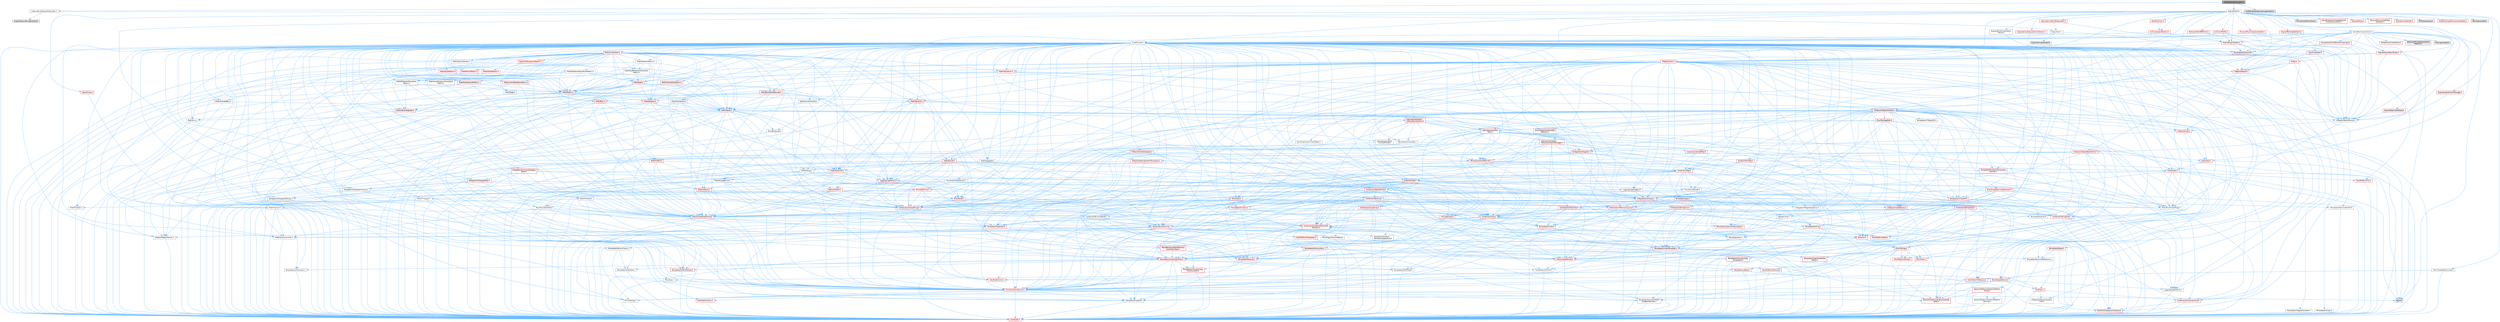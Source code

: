 digraph "HLODEngineSubsystem.h"
{
 // INTERACTIVE_SVG=YES
 // LATEX_PDF_SIZE
  bgcolor="transparent";
  edge [fontname=Helvetica,fontsize=10,labelfontname=Helvetica,labelfontsize=10];
  node [fontname=Helvetica,fontsize=10,shape=box,height=0.2,width=0.4];
  Node1 [id="Node000001",label="HLODEngineSubsystem.h",height=0.2,width=0.4,color="gray40", fillcolor="grey60", style="filled", fontcolor="black",tooltip=" "];
  Node1 -> Node2 [id="edge1_Node000001_Node000002",color="steelblue1",style="solid",tooltip=" "];
  Node2 [id="Node000002",label="Subsystems/EngineSubsystem.h",height=0.2,width=0.4,color="grey40", fillcolor="white", style="filled",URL="$d7/df1/EngineSubsystem_8h.html",tooltip=" "];
  Node2 -> Node3 [id="edge2_Node000002_Node000003",color="steelblue1",style="solid",tooltip=" "];
  Node3 [id="Node000003",label="Subsystem.h",height=0.2,width=0.4,color="grey40", fillcolor="white", style="filled",URL="$d2/d75/Subsystem_8h.html",tooltip=" "];
  Node3 -> Node4 [id="edge3_Node000003_Node000004",color="steelblue1",style="solid",tooltip=" "];
  Node4 [id="Node000004",label="CoreMinimal.h",height=0.2,width=0.4,color="grey40", fillcolor="white", style="filled",URL="$d7/d67/CoreMinimal_8h.html",tooltip=" "];
  Node4 -> Node5 [id="edge4_Node000004_Node000005",color="steelblue1",style="solid",tooltip=" "];
  Node5 [id="Node000005",label="CoreTypes.h",height=0.2,width=0.4,color="red", fillcolor="#FFF0F0", style="filled",URL="$dc/dec/CoreTypes_8h.html",tooltip=" "];
  Node4 -> Node19 [id="edge5_Node000004_Node000019",color="steelblue1",style="solid",tooltip=" "];
  Node19 [id="Node000019",label="CoreFwd.h",height=0.2,width=0.4,color="red", fillcolor="#FFF0F0", style="filled",URL="$d1/d1e/CoreFwd_8h.html",tooltip=" "];
  Node19 -> Node5 [id="edge6_Node000019_Node000005",color="steelblue1",style="solid",tooltip=" "];
  Node19 -> Node20 [id="edge7_Node000019_Node000020",color="steelblue1",style="solid",tooltip=" "];
  Node20 [id="Node000020",label="Containers/ContainersFwd.h",height=0.2,width=0.4,color="red", fillcolor="#FFF0F0", style="filled",URL="$d4/d0a/ContainersFwd_8h.html",tooltip=" "];
  Node20 -> Node5 [id="edge8_Node000020_Node000005",color="steelblue1",style="solid",tooltip=" "];
  Node20 -> Node21 [id="edge9_Node000020_Node000021",color="steelblue1",style="solid",tooltip=" "];
  Node21 [id="Node000021",label="Traits/IsContiguousContainer.h",height=0.2,width=0.4,color="red", fillcolor="#FFF0F0", style="filled",URL="$d5/d3c/IsContiguousContainer_8h.html",tooltip=" "];
  Node21 -> Node5 [id="edge10_Node000021_Node000005",color="steelblue1",style="solid",tooltip=" "];
  Node19 -> Node25 [id="edge11_Node000019_Node000025",color="steelblue1",style="solid",tooltip=" "];
  Node25 [id="Node000025",label="UObject/UObjectHierarchy\lFwd.h",height=0.2,width=0.4,color="grey40", fillcolor="white", style="filled",URL="$d3/d13/UObjectHierarchyFwd_8h.html",tooltip=" "];
  Node4 -> Node25 [id="edge12_Node000004_Node000025",color="steelblue1",style="solid",tooltip=" "];
  Node4 -> Node20 [id="edge13_Node000004_Node000020",color="steelblue1",style="solid",tooltip=" "];
  Node4 -> Node26 [id="edge14_Node000004_Node000026",color="steelblue1",style="solid",tooltip=" "];
  Node26 [id="Node000026",label="Misc/VarArgs.h",height=0.2,width=0.4,color="grey40", fillcolor="white", style="filled",URL="$d5/d6f/VarArgs_8h.html",tooltip=" "];
  Node26 -> Node5 [id="edge15_Node000026_Node000005",color="steelblue1",style="solid",tooltip=" "];
  Node4 -> Node27 [id="edge16_Node000004_Node000027",color="steelblue1",style="solid",tooltip=" "];
  Node27 [id="Node000027",label="Logging/LogVerbosity.h",height=0.2,width=0.4,color="grey40", fillcolor="white", style="filled",URL="$d2/d8f/LogVerbosity_8h.html",tooltip=" "];
  Node27 -> Node5 [id="edge17_Node000027_Node000005",color="steelblue1",style="solid",tooltip=" "];
  Node4 -> Node28 [id="edge18_Node000004_Node000028",color="steelblue1",style="solid",tooltip=" "];
  Node28 [id="Node000028",label="Misc/OutputDevice.h",height=0.2,width=0.4,color="red", fillcolor="#FFF0F0", style="filled",URL="$d7/d32/OutputDevice_8h.html",tooltip=" "];
  Node28 -> Node19 [id="edge19_Node000028_Node000019",color="steelblue1",style="solid",tooltip=" "];
  Node28 -> Node5 [id="edge20_Node000028_Node000005",color="steelblue1",style="solid",tooltip=" "];
  Node28 -> Node27 [id="edge21_Node000028_Node000027",color="steelblue1",style="solid",tooltip=" "];
  Node28 -> Node26 [id="edge22_Node000028_Node000026",color="steelblue1",style="solid",tooltip=" "];
  Node28 -> Node29 [id="edge23_Node000028_Node000029",color="steelblue1",style="solid",tooltip=" "];
  Node29 [id="Node000029",label="Templates/IsArrayOrRefOf\lTypeByPredicate.h",height=0.2,width=0.4,color="grey40", fillcolor="white", style="filled",URL="$d6/da1/IsArrayOrRefOfTypeByPredicate_8h.html",tooltip=" "];
  Node29 -> Node5 [id="edge24_Node000029_Node000005",color="steelblue1",style="solid",tooltip=" "];
  Node28 -> Node32 [id="edge25_Node000028_Node000032",color="steelblue1",style="solid",tooltip=" "];
  Node32 [id="Node000032",label="Traits/IsCharEncodingCompatible\lWith.h",height=0.2,width=0.4,color="red", fillcolor="#FFF0F0", style="filled",URL="$df/dd1/IsCharEncodingCompatibleWith_8h.html",tooltip=" "];
  Node4 -> Node34 [id="edge26_Node000004_Node000034",color="steelblue1",style="solid",tooltip=" "];
  Node34 [id="Node000034",label="HAL/PlatformCrt.h",height=0.2,width=0.4,color="red", fillcolor="#FFF0F0", style="filled",URL="$d8/d75/PlatformCrt_8h.html",tooltip=" "];
  Node4 -> Node44 [id="edge27_Node000004_Node000044",color="steelblue1",style="solid",tooltip=" "];
  Node44 [id="Node000044",label="HAL/PlatformMisc.h",height=0.2,width=0.4,color="red", fillcolor="#FFF0F0", style="filled",URL="$d0/df5/PlatformMisc_8h.html",tooltip=" "];
  Node44 -> Node5 [id="edge28_Node000044_Node000005",color="steelblue1",style="solid",tooltip=" "];
  Node4 -> Node63 [id="edge29_Node000004_Node000063",color="steelblue1",style="solid",tooltip=" "];
  Node63 [id="Node000063",label="Misc/AssertionMacros.h",height=0.2,width=0.4,color="red", fillcolor="#FFF0F0", style="filled",URL="$d0/dfa/AssertionMacros_8h.html",tooltip=" "];
  Node63 -> Node5 [id="edge30_Node000063_Node000005",color="steelblue1",style="solid",tooltip=" "];
  Node63 -> Node44 [id="edge31_Node000063_Node000044",color="steelblue1",style="solid",tooltip=" "];
  Node63 -> Node64 [id="edge32_Node000063_Node000064",color="steelblue1",style="solid",tooltip=" "];
  Node64 [id="Node000064",label="Templates/EnableIf.h",height=0.2,width=0.4,color="grey40", fillcolor="white", style="filled",URL="$d7/d60/EnableIf_8h.html",tooltip=" "];
  Node64 -> Node5 [id="edge33_Node000064_Node000005",color="steelblue1",style="solid",tooltip=" "];
  Node63 -> Node29 [id="edge34_Node000063_Node000029",color="steelblue1",style="solid",tooltip=" "];
  Node63 -> Node32 [id="edge35_Node000063_Node000032",color="steelblue1",style="solid",tooltip=" "];
  Node63 -> Node26 [id="edge36_Node000063_Node000026",color="steelblue1",style="solid",tooltip=" "];
  Node63 -> Node71 [id="edge37_Node000063_Node000071",color="steelblue1",style="solid",tooltip=" "];
  Node71 [id="Node000071",label="atomic",height=0.2,width=0.4,color="grey60", fillcolor="#E0E0E0", style="filled",tooltip=" "];
  Node4 -> Node72 [id="edge38_Node000004_Node000072",color="steelblue1",style="solid",tooltip=" "];
  Node72 [id="Node000072",label="Templates/IsPointer.h",height=0.2,width=0.4,color="grey40", fillcolor="white", style="filled",URL="$d7/d05/IsPointer_8h.html",tooltip=" "];
  Node72 -> Node5 [id="edge39_Node000072_Node000005",color="steelblue1",style="solid",tooltip=" "];
  Node4 -> Node73 [id="edge40_Node000004_Node000073",color="steelblue1",style="solid",tooltip=" "];
  Node73 [id="Node000073",label="HAL/PlatformMemory.h",height=0.2,width=0.4,color="red", fillcolor="#FFF0F0", style="filled",URL="$de/d68/PlatformMemory_8h.html",tooltip=" "];
  Node73 -> Node5 [id="edge41_Node000073_Node000005",color="steelblue1",style="solid",tooltip=" "];
  Node4 -> Node56 [id="edge42_Node000004_Node000056",color="steelblue1",style="solid",tooltip=" "];
  Node56 [id="Node000056",label="HAL/PlatformAtomics.h",height=0.2,width=0.4,color="red", fillcolor="#FFF0F0", style="filled",URL="$d3/d36/PlatformAtomics_8h.html",tooltip=" "];
  Node56 -> Node5 [id="edge43_Node000056_Node000005",color="steelblue1",style="solid",tooltip=" "];
  Node4 -> Node78 [id="edge44_Node000004_Node000078",color="steelblue1",style="solid",tooltip=" "];
  Node78 [id="Node000078",label="Misc/Exec.h",height=0.2,width=0.4,color="grey40", fillcolor="white", style="filled",URL="$de/ddb/Exec_8h.html",tooltip=" "];
  Node78 -> Node5 [id="edge45_Node000078_Node000005",color="steelblue1",style="solid",tooltip=" "];
  Node78 -> Node63 [id="edge46_Node000078_Node000063",color="steelblue1",style="solid",tooltip=" "];
  Node4 -> Node79 [id="edge47_Node000004_Node000079",color="steelblue1",style="solid",tooltip=" "];
  Node79 [id="Node000079",label="HAL/MemoryBase.h",height=0.2,width=0.4,color="red", fillcolor="#FFF0F0", style="filled",URL="$d6/d9f/MemoryBase_8h.html",tooltip=" "];
  Node79 -> Node5 [id="edge48_Node000079_Node000005",color="steelblue1",style="solid",tooltip=" "];
  Node79 -> Node56 [id="edge49_Node000079_Node000056",color="steelblue1",style="solid",tooltip=" "];
  Node79 -> Node34 [id="edge50_Node000079_Node000034",color="steelblue1",style="solid",tooltip=" "];
  Node79 -> Node78 [id="edge51_Node000079_Node000078",color="steelblue1",style="solid",tooltip=" "];
  Node79 -> Node28 [id="edge52_Node000079_Node000028",color="steelblue1",style="solid",tooltip=" "];
  Node4 -> Node89 [id="edge53_Node000004_Node000089",color="steelblue1",style="solid",tooltip=" "];
  Node89 [id="Node000089",label="HAL/UnrealMemory.h",height=0.2,width=0.4,color="red", fillcolor="#FFF0F0", style="filled",URL="$d9/d96/UnrealMemory_8h.html",tooltip=" "];
  Node89 -> Node5 [id="edge54_Node000089_Node000005",color="steelblue1",style="solid",tooltip=" "];
  Node89 -> Node79 [id="edge55_Node000089_Node000079",color="steelblue1",style="solid",tooltip=" "];
  Node89 -> Node73 [id="edge56_Node000089_Node000073",color="steelblue1",style="solid",tooltip=" "];
  Node89 -> Node72 [id="edge57_Node000089_Node000072",color="steelblue1",style="solid",tooltip=" "];
  Node4 -> Node91 [id="edge58_Node000004_Node000091",color="steelblue1",style="solid",tooltip=" "];
  Node91 [id="Node000091",label="Templates/IsArithmetic.h",height=0.2,width=0.4,color="grey40", fillcolor="white", style="filled",URL="$d2/d5d/IsArithmetic_8h.html",tooltip=" "];
  Node91 -> Node5 [id="edge59_Node000091_Node000005",color="steelblue1",style="solid",tooltip=" "];
  Node4 -> Node85 [id="edge60_Node000004_Node000085",color="steelblue1",style="solid",tooltip=" "];
  Node85 [id="Node000085",label="Templates/AndOrNot.h",height=0.2,width=0.4,color="grey40", fillcolor="white", style="filled",URL="$db/d0a/AndOrNot_8h.html",tooltip=" "];
  Node85 -> Node5 [id="edge61_Node000085_Node000005",color="steelblue1",style="solid",tooltip=" "];
  Node4 -> Node92 [id="edge62_Node000004_Node000092",color="steelblue1",style="solid",tooltip=" "];
  Node92 [id="Node000092",label="Templates/IsPODType.h",height=0.2,width=0.4,color="grey40", fillcolor="white", style="filled",URL="$d7/db1/IsPODType_8h.html",tooltip=" "];
  Node92 -> Node5 [id="edge63_Node000092_Node000005",color="steelblue1",style="solid",tooltip=" "];
  Node4 -> Node93 [id="edge64_Node000004_Node000093",color="steelblue1",style="solid",tooltip=" "];
  Node93 [id="Node000093",label="Templates/IsUECoreType.h",height=0.2,width=0.4,color="red", fillcolor="#FFF0F0", style="filled",URL="$d1/db8/IsUECoreType_8h.html",tooltip=" "];
  Node93 -> Node5 [id="edge65_Node000093_Node000005",color="steelblue1",style="solid",tooltip=" "];
  Node4 -> Node86 [id="edge66_Node000004_Node000086",color="steelblue1",style="solid",tooltip=" "];
  Node86 [id="Node000086",label="Templates/IsTriviallyCopy\lConstructible.h",height=0.2,width=0.4,color="red", fillcolor="#FFF0F0", style="filled",URL="$d3/d78/IsTriviallyCopyConstructible_8h.html",tooltip=" "];
  Node86 -> Node5 [id="edge67_Node000086_Node000005",color="steelblue1",style="solid",tooltip=" "];
  Node4 -> Node94 [id="edge68_Node000004_Node000094",color="steelblue1",style="solid",tooltip=" "];
  Node94 [id="Node000094",label="Templates/UnrealTypeTraits.h",height=0.2,width=0.4,color="red", fillcolor="#FFF0F0", style="filled",URL="$d2/d2d/UnrealTypeTraits_8h.html",tooltip=" "];
  Node94 -> Node5 [id="edge69_Node000094_Node000005",color="steelblue1",style="solid",tooltip=" "];
  Node94 -> Node72 [id="edge70_Node000094_Node000072",color="steelblue1",style="solid",tooltip=" "];
  Node94 -> Node63 [id="edge71_Node000094_Node000063",color="steelblue1",style="solid",tooltip=" "];
  Node94 -> Node85 [id="edge72_Node000094_Node000085",color="steelblue1",style="solid",tooltip=" "];
  Node94 -> Node64 [id="edge73_Node000094_Node000064",color="steelblue1",style="solid",tooltip=" "];
  Node94 -> Node91 [id="edge74_Node000094_Node000091",color="steelblue1",style="solid",tooltip=" "];
  Node94 -> Node92 [id="edge75_Node000094_Node000092",color="steelblue1",style="solid",tooltip=" "];
  Node94 -> Node93 [id="edge76_Node000094_Node000093",color="steelblue1",style="solid",tooltip=" "];
  Node94 -> Node86 [id="edge77_Node000094_Node000086",color="steelblue1",style="solid",tooltip=" "];
  Node4 -> Node64 [id="edge78_Node000004_Node000064",color="steelblue1",style="solid",tooltip=" "];
  Node4 -> Node96 [id="edge79_Node000004_Node000096",color="steelblue1",style="solid",tooltip=" "];
  Node96 [id="Node000096",label="Templates/RemoveReference.h",height=0.2,width=0.4,color="grey40", fillcolor="white", style="filled",URL="$da/dbe/RemoveReference_8h.html",tooltip=" "];
  Node96 -> Node5 [id="edge80_Node000096_Node000005",color="steelblue1",style="solid",tooltip=" "];
  Node4 -> Node97 [id="edge81_Node000004_Node000097",color="steelblue1",style="solid",tooltip=" "];
  Node97 [id="Node000097",label="Templates/IntegralConstant.h",height=0.2,width=0.4,color="grey40", fillcolor="white", style="filled",URL="$db/d1b/IntegralConstant_8h.html",tooltip=" "];
  Node97 -> Node5 [id="edge82_Node000097_Node000005",color="steelblue1",style="solid",tooltip=" "];
  Node4 -> Node98 [id="edge83_Node000004_Node000098",color="steelblue1",style="solid",tooltip=" "];
  Node98 [id="Node000098",label="Templates/IsClass.h",height=0.2,width=0.4,color="grey40", fillcolor="white", style="filled",URL="$db/dcb/IsClass_8h.html",tooltip=" "];
  Node98 -> Node5 [id="edge84_Node000098_Node000005",color="steelblue1",style="solid",tooltip=" "];
  Node4 -> Node99 [id="edge85_Node000004_Node000099",color="steelblue1",style="solid",tooltip=" "];
  Node99 [id="Node000099",label="Templates/TypeCompatible\lBytes.h",height=0.2,width=0.4,color="red", fillcolor="#FFF0F0", style="filled",URL="$df/d0a/TypeCompatibleBytes_8h.html",tooltip=" "];
  Node99 -> Node5 [id="edge86_Node000099_Node000005",color="steelblue1",style="solid",tooltip=" "];
  Node4 -> Node21 [id="edge87_Node000004_Node000021",color="steelblue1",style="solid",tooltip=" "];
  Node4 -> Node100 [id="edge88_Node000004_Node000100",color="steelblue1",style="solid",tooltip=" "];
  Node100 [id="Node000100",label="Templates/UnrealTemplate.h",height=0.2,width=0.4,color="red", fillcolor="#FFF0F0", style="filled",URL="$d4/d24/UnrealTemplate_8h.html",tooltip=" "];
  Node100 -> Node5 [id="edge89_Node000100_Node000005",color="steelblue1",style="solid",tooltip=" "];
  Node100 -> Node72 [id="edge90_Node000100_Node000072",color="steelblue1",style="solid",tooltip=" "];
  Node100 -> Node89 [id="edge91_Node000100_Node000089",color="steelblue1",style="solid",tooltip=" "];
  Node100 -> Node94 [id="edge92_Node000100_Node000094",color="steelblue1",style="solid",tooltip=" "];
  Node100 -> Node96 [id="edge93_Node000100_Node000096",color="steelblue1",style="solid",tooltip=" "];
  Node100 -> Node66 [id="edge94_Node000100_Node000066",color="steelblue1",style="solid",tooltip=" "];
  Node66 [id="Node000066",label="Templates/Requires.h",height=0.2,width=0.4,color="red", fillcolor="#FFF0F0", style="filled",URL="$dc/d96/Requires_8h.html",tooltip=" "];
  Node66 -> Node64 [id="edge95_Node000066_Node000064",color="steelblue1",style="solid",tooltip=" "];
  Node100 -> Node99 [id="edge96_Node000100_Node000099",color="steelblue1",style="solid",tooltip=" "];
  Node100 -> Node21 [id="edge97_Node000100_Node000021",color="steelblue1",style="solid",tooltip=" "];
  Node4 -> Node49 [id="edge98_Node000004_Node000049",color="steelblue1",style="solid",tooltip=" "];
  Node49 [id="Node000049",label="Math/NumericLimits.h",height=0.2,width=0.4,color="grey40", fillcolor="white", style="filled",URL="$df/d1b/NumericLimits_8h.html",tooltip=" "];
  Node49 -> Node5 [id="edge99_Node000049_Node000005",color="steelblue1",style="solid",tooltip=" "];
  Node4 -> Node104 [id="edge100_Node000004_Node000104",color="steelblue1",style="solid",tooltip=" "];
  Node104 [id="Node000104",label="HAL/PlatformMath.h",height=0.2,width=0.4,color="red", fillcolor="#FFF0F0", style="filled",URL="$dc/d53/PlatformMath_8h.html",tooltip=" "];
  Node104 -> Node5 [id="edge101_Node000104_Node000005",color="steelblue1",style="solid",tooltip=" "];
  Node4 -> Node87 [id="edge102_Node000004_Node000087",color="steelblue1",style="solid",tooltip=" "];
  Node87 [id="Node000087",label="Templates/IsTriviallyCopy\lAssignable.h",height=0.2,width=0.4,color="red", fillcolor="#FFF0F0", style="filled",URL="$d2/df2/IsTriviallyCopyAssignable_8h.html",tooltip=" "];
  Node87 -> Node5 [id="edge103_Node000087_Node000005",color="steelblue1",style="solid",tooltip=" "];
  Node4 -> Node112 [id="edge104_Node000004_Node000112",color="steelblue1",style="solid",tooltip=" "];
  Node112 [id="Node000112",label="Templates/MemoryOps.h",height=0.2,width=0.4,color="red", fillcolor="#FFF0F0", style="filled",URL="$db/dea/MemoryOps_8h.html",tooltip=" "];
  Node112 -> Node5 [id="edge105_Node000112_Node000005",color="steelblue1",style="solid",tooltip=" "];
  Node112 -> Node89 [id="edge106_Node000112_Node000089",color="steelblue1",style="solid",tooltip=" "];
  Node112 -> Node87 [id="edge107_Node000112_Node000087",color="steelblue1",style="solid",tooltip=" "];
  Node112 -> Node86 [id="edge108_Node000112_Node000086",color="steelblue1",style="solid",tooltip=" "];
  Node112 -> Node66 [id="edge109_Node000112_Node000066",color="steelblue1",style="solid",tooltip=" "];
  Node112 -> Node94 [id="edge110_Node000112_Node000094",color="steelblue1",style="solid",tooltip=" "];
  Node4 -> Node113 [id="edge111_Node000004_Node000113",color="steelblue1",style="solid",tooltip=" "];
  Node113 [id="Node000113",label="Containers/ContainerAllocation\lPolicies.h",height=0.2,width=0.4,color="red", fillcolor="#FFF0F0", style="filled",URL="$d7/dff/ContainerAllocationPolicies_8h.html",tooltip=" "];
  Node113 -> Node5 [id="edge112_Node000113_Node000005",color="steelblue1",style="solid",tooltip=" "];
  Node113 -> Node113 [id="edge113_Node000113_Node000113",color="steelblue1",style="solid",tooltip=" "];
  Node113 -> Node104 [id="edge114_Node000113_Node000104",color="steelblue1",style="solid",tooltip=" "];
  Node113 -> Node89 [id="edge115_Node000113_Node000089",color="steelblue1",style="solid",tooltip=" "];
  Node113 -> Node49 [id="edge116_Node000113_Node000049",color="steelblue1",style="solid",tooltip=" "];
  Node113 -> Node63 [id="edge117_Node000113_Node000063",color="steelblue1",style="solid",tooltip=" "];
  Node113 -> Node112 [id="edge118_Node000113_Node000112",color="steelblue1",style="solid",tooltip=" "];
  Node113 -> Node99 [id="edge119_Node000113_Node000099",color="steelblue1",style="solid",tooltip=" "];
  Node4 -> Node116 [id="edge120_Node000004_Node000116",color="steelblue1",style="solid",tooltip=" "];
  Node116 [id="Node000116",label="Templates/IsEnumClass.h",height=0.2,width=0.4,color="grey40", fillcolor="white", style="filled",URL="$d7/d15/IsEnumClass_8h.html",tooltip=" "];
  Node116 -> Node5 [id="edge121_Node000116_Node000005",color="steelblue1",style="solid",tooltip=" "];
  Node116 -> Node85 [id="edge122_Node000116_Node000085",color="steelblue1",style="solid",tooltip=" "];
  Node4 -> Node117 [id="edge123_Node000004_Node000117",color="steelblue1",style="solid",tooltip=" "];
  Node117 [id="Node000117",label="HAL/PlatformProperties.h",height=0.2,width=0.4,color="red", fillcolor="#FFF0F0", style="filled",URL="$d9/db0/PlatformProperties_8h.html",tooltip=" "];
  Node117 -> Node5 [id="edge124_Node000117_Node000005",color="steelblue1",style="solid",tooltip=" "];
  Node4 -> Node120 [id="edge125_Node000004_Node000120",color="steelblue1",style="solid",tooltip=" "];
  Node120 [id="Node000120",label="Misc/EngineVersionBase.h",height=0.2,width=0.4,color="grey40", fillcolor="white", style="filled",URL="$d5/d2b/EngineVersionBase_8h.html",tooltip=" "];
  Node120 -> Node5 [id="edge126_Node000120_Node000005",color="steelblue1",style="solid",tooltip=" "];
  Node4 -> Node121 [id="edge127_Node000004_Node000121",color="steelblue1",style="solid",tooltip=" "];
  Node121 [id="Node000121",label="Internationalization\l/TextNamespaceFwd.h",height=0.2,width=0.4,color="grey40", fillcolor="white", style="filled",URL="$d8/d97/TextNamespaceFwd_8h.html",tooltip=" "];
  Node121 -> Node5 [id="edge128_Node000121_Node000005",color="steelblue1",style="solid",tooltip=" "];
  Node4 -> Node122 [id="edge129_Node000004_Node000122",color="steelblue1",style="solid",tooltip=" "];
  Node122 [id="Node000122",label="Serialization/Archive.h",height=0.2,width=0.4,color="red", fillcolor="#FFF0F0", style="filled",URL="$d7/d3b/Archive_8h.html",tooltip=" "];
  Node122 -> Node19 [id="edge130_Node000122_Node000019",color="steelblue1",style="solid",tooltip=" "];
  Node122 -> Node5 [id="edge131_Node000122_Node000005",color="steelblue1",style="solid",tooltip=" "];
  Node122 -> Node117 [id="edge132_Node000122_Node000117",color="steelblue1",style="solid",tooltip=" "];
  Node122 -> Node121 [id="edge133_Node000122_Node000121",color="steelblue1",style="solid",tooltip=" "];
  Node122 -> Node63 [id="edge134_Node000122_Node000063",color="steelblue1",style="solid",tooltip=" "];
  Node122 -> Node120 [id="edge135_Node000122_Node000120",color="steelblue1",style="solid",tooltip=" "];
  Node122 -> Node26 [id="edge136_Node000122_Node000026",color="steelblue1",style="solid",tooltip=" "];
  Node122 -> Node64 [id="edge137_Node000122_Node000064",color="steelblue1",style="solid",tooltip=" "];
  Node122 -> Node29 [id="edge138_Node000122_Node000029",color="steelblue1",style="solid",tooltip=" "];
  Node122 -> Node116 [id="edge139_Node000122_Node000116",color="steelblue1",style="solid",tooltip=" "];
  Node122 -> Node100 [id="edge140_Node000122_Node000100",color="steelblue1",style="solid",tooltip=" "];
  Node122 -> Node32 [id="edge141_Node000122_Node000032",color="steelblue1",style="solid",tooltip=" "];
  Node122 -> Node125 [id="edge142_Node000122_Node000125",color="steelblue1",style="solid",tooltip=" "];
  Node125 [id="Node000125",label="UObject/ObjectVersion.h",height=0.2,width=0.4,color="grey40", fillcolor="white", style="filled",URL="$da/d63/ObjectVersion_8h.html",tooltip=" "];
  Node125 -> Node5 [id="edge143_Node000125_Node000005",color="steelblue1",style="solid",tooltip=" "];
  Node4 -> Node126 [id="edge144_Node000004_Node000126",color="steelblue1",style="solid",tooltip=" "];
  Node126 [id="Node000126",label="Templates/Less.h",height=0.2,width=0.4,color="grey40", fillcolor="white", style="filled",URL="$de/dc8/Less_8h.html",tooltip=" "];
  Node126 -> Node5 [id="edge145_Node000126_Node000005",color="steelblue1",style="solid",tooltip=" "];
  Node126 -> Node100 [id="edge146_Node000126_Node000100",color="steelblue1",style="solid",tooltip=" "];
  Node4 -> Node127 [id="edge147_Node000004_Node000127",color="steelblue1",style="solid",tooltip=" "];
  Node127 [id="Node000127",label="Templates/Sorting.h",height=0.2,width=0.4,color="red", fillcolor="#FFF0F0", style="filled",URL="$d3/d9e/Sorting_8h.html",tooltip=" "];
  Node127 -> Node5 [id="edge148_Node000127_Node000005",color="steelblue1",style="solid",tooltip=" "];
  Node127 -> Node104 [id="edge149_Node000127_Node000104",color="steelblue1",style="solid",tooltip=" "];
  Node127 -> Node126 [id="edge150_Node000127_Node000126",color="steelblue1",style="solid",tooltip=" "];
  Node4 -> Node138 [id="edge151_Node000004_Node000138",color="steelblue1",style="solid",tooltip=" "];
  Node138 [id="Node000138",label="Misc/Char.h",height=0.2,width=0.4,color="red", fillcolor="#FFF0F0", style="filled",URL="$d0/d58/Char_8h.html",tooltip=" "];
  Node138 -> Node5 [id="edge152_Node000138_Node000005",color="steelblue1",style="solid",tooltip=" "];
  Node4 -> Node141 [id="edge153_Node000004_Node000141",color="steelblue1",style="solid",tooltip=" "];
  Node141 [id="Node000141",label="GenericPlatform/GenericPlatform\lStricmp.h",height=0.2,width=0.4,color="grey40", fillcolor="white", style="filled",URL="$d2/d86/GenericPlatformStricmp_8h.html",tooltip=" "];
  Node141 -> Node5 [id="edge154_Node000141_Node000005",color="steelblue1",style="solid",tooltip=" "];
  Node4 -> Node142 [id="edge155_Node000004_Node000142",color="steelblue1",style="solid",tooltip=" "];
  Node142 [id="Node000142",label="GenericPlatform/GenericPlatform\lString.h",height=0.2,width=0.4,color="red", fillcolor="#FFF0F0", style="filled",URL="$dd/d20/GenericPlatformString_8h.html",tooltip=" "];
  Node142 -> Node5 [id="edge156_Node000142_Node000005",color="steelblue1",style="solid",tooltip=" "];
  Node142 -> Node141 [id="edge157_Node000142_Node000141",color="steelblue1",style="solid",tooltip=" "];
  Node142 -> Node64 [id="edge158_Node000142_Node000064",color="steelblue1",style="solid",tooltip=" "];
  Node142 -> Node32 [id="edge159_Node000142_Node000032",color="steelblue1",style="solid",tooltip=" "];
  Node4 -> Node75 [id="edge160_Node000004_Node000075",color="steelblue1",style="solid",tooltip=" "];
  Node75 [id="Node000075",label="HAL/PlatformString.h",height=0.2,width=0.4,color="red", fillcolor="#FFF0F0", style="filled",URL="$db/db5/PlatformString_8h.html",tooltip=" "];
  Node75 -> Node5 [id="edge161_Node000075_Node000005",color="steelblue1",style="solid",tooltip=" "];
  Node4 -> Node145 [id="edge162_Node000004_Node000145",color="steelblue1",style="solid",tooltip=" "];
  Node145 [id="Node000145",label="Misc/CString.h",height=0.2,width=0.4,color="red", fillcolor="#FFF0F0", style="filled",URL="$d2/d49/CString_8h.html",tooltip=" "];
  Node145 -> Node5 [id="edge163_Node000145_Node000005",color="steelblue1",style="solid",tooltip=" "];
  Node145 -> Node34 [id="edge164_Node000145_Node000034",color="steelblue1",style="solid",tooltip=" "];
  Node145 -> Node75 [id="edge165_Node000145_Node000075",color="steelblue1",style="solid",tooltip=" "];
  Node145 -> Node63 [id="edge166_Node000145_Node000063",color="steelblue1",style="solid",tooltip=" "];
  Node145 -> Node138 [id="edge167_Node000145_Node000138",color="steelblue1",style="solid",tooltip=" "];
  Node145 -> Node26 [id="edge168_Node000145_Node000026",color="steelblue1",style="solid",tooltip=" "];
  Node145 -> Node29 [id="edge169_Node000145_Node000029",color="steelblue1",style="solid",tooltip=" "];
  Node145 -> Node32 [id="edge170_Node000145_Node000032",color="steelblue1",style="solid",tooltip=" "];
  Node4 -> Node146 [id="edge171_Node000004_Node000146",color="steelblue1",style="solid",tooltip=" "];
  Node146 [id="Node000146",label="Misc/Crc.h",height=0.2,width=0.4,color="red", fillcolor="#FFF0F0", style="filled",URL="$d4/dd2/Crc_8h.html",tooltip=" "];
  Node146 -> Node5 [id="edge172_Node000146_Node000005",color="steelblue1",style="solid",tooltip=" "];
  Node146 -> Node75 [id="edge173_Node000146_Node000075",color="steelblue1",style="solid",tooltip=" "];
  Node146 -> Node63 [id="edge174_Node000146_Node000063",color="steelblue1",style="solid",tooltip=" "];
  Node146 -> Node145 [id="edge175_Node000146_Node000145",color="steelblue1",style="solid",tooltip=" "];
  Node146 -> Node138 [id="edge176_Node000146_Node000138",color="steelblue1",style="solid",tooltip=" "];
  Node146 -> Node94 [id="edge177_Node000146_Node000094",color="steelblue1",style="solid",tooltip=" "];
  Node4 -> Node137 [id="edge178_Node000004_Node000137",color="steelblue1",style="solid",tooltip=" "];
  Node137 [id="Node000137",label="Math/UnrealMathUtility.h",height=0.2,width=0.4,color="red", fillcolor="#FFF0F0", style="filled",URL="$db/db8/UnrealMathUtility_8h.html",tooltip=" "];
  Node137 -> Node5 [id="edge179_Node000137_Node000005",color="steelblue1",style="solid",tooltip=" "];
  Node137 -> Node63 [id="edge180_Node000137_Node000063",color="steelblue1",style="solid",tooltip=" "];
  Node137 -> Node104 [id="edge181_Node000137_Node000104",color="steelblue1",style="solid",tooltip=" "];
  Node137 -> Node66 [id="edge182_Node000137_Node000066",color="steelblue1",style="solid",tooltip=" "];
  Node4 -> Node147 [id="edge183_Node000004_Node000147",color="steelblue1",style="solid",tooltip=" "];
  Node147 [id="Node000147",label="Containers/UnrealString.h",height=0.2,width=0.4,color="red", fillcolor="#FFF0F0", style="filled",URL="$d5/dba/UnrealString_8h.html",tooltip=" "];
  Node4 -> Node151 [id="edge184_Node000004_Node000151",color="steelblue1",style="solid",tooltip=" "];
  Node151 [id="Node000151",label="Containers/Array.h",height=0.2,width=0.4,color="red", fillcolor="#FFF0F0", style="filled",URL="$df/dd0/Array_8h.html",tooltip=" "];
  Node151 -> Node5 [id="edge185_Node000151_Node000005",color="steelblue1",style="solid",tooltip=" "];
  Node151 -> Node63 [id="edge186_Node000151_Node000063",color="steelblue1",style="solid",tooltip=" "];
  Node151 -> Node89 [id="edge187_Node000151_Node000089",color="steelblue1",style="solid",tooltip=" "];
  Node151 -> Node94 [id="edge188_Node000151_Node000094",color="steelblue1",style="solid",tooltip=" "];
  Node151 -> Node100 [id="edge189_Node000151_Node000100",color="steelblue1",style="solid",tooltip=" "];
  Node151 -> Node113 [id="edge190_Node000151_Node000113",color="steelblue1",style="solid",tooltip=" "];
  Node151 -> Node122 [id="edge191_Node000151_Node000122",color="steelblue1",style="solid",tooltip=" "];
  Node151 -> Node130 [id="edge192_Node000151_Node000130",color="steelblue1",style="solid",tooltip=" "];
  Node130 [id="Node000130",label="Templates/Invoke.h",height=0.2,width=0.4,color="red", fillcolor="#FFF0F0", style="filled",URL="$d7/deb/Invoke_8h.html",tooltip=" "];
  Node130 -> Node5 [id="edge193_Node000130_Node000005",color="steelblue1",style="solid",tooltip=" "];
  Node130 -> Node100 [id="edge194_Node000130_Node000100",color="steelblue1",style="solid",tooltip=" "];
  Node151 -> Node126 [id="edge195_Node000151_Node000126",color="steelblue1",style="solid",tooltip=" "];
  Node151 -> Node66 [id="edge196_Node000151_Node000066",color="steelblue1",style="solid",tooltip=" "];
  Node151 -> Node127 [id="edge197_Node000151_Node000127",color="steelblue1",style="solid",tooltip=" "];
  Node151 -> Node174 [id="edge198_Node000151_Node000174",color="steelblue1",style="solid",tooltip=" "];
  Node174 [id="Node000174",label="Templates/AlignmentTemplates.h",height=0.2,width=0.4,color="red", fillcolor="#FFF0F0", style="filled",URL="$dd/d32/AlignmentTemplates_8h.html",tooltip=" "];
  Node174 -> Node5 [id="edge199_Node000174_Node000005",color="steelblue1",style="solid",tooltip=" "];
  Node174 -> Node72 [id="edge200_Node000174_Node000072",color="steelblue1",style="solid",tooltip=" "];
  Node4 -> Node175 [id="edge201_Node000004_Node000175",color="steelblue1",style="solid",tooltip=" "];
  Node175 [id="Node000175",label="Misc/FrameNumber.h",height=0.2,width=0.4,color="grey40", fillcolor="white", style="filled",URL="$dd/dbd/FrameNumber_8h.html",tooltip=" "];
  Node175 -> Node5 [id="edge202_Node000175_Node000005",color="steelblue1",style="solid",tooltip=" "];
  Node175 -> Node49 [id="edge203_Node000175_Node000049",color="steelblue1",style="solid",tooltip=" "];
  Node175 -> Node137 [id="edge204_Node000175_Node000137",color="steelblue1",style="solid",tooltip=" "];
  Node175 -> Node64 [id="edge205_Node000175_Node000064",color="steelblue1",style="solid",tooltip=" "];
  Node175 -> Node94 [id="edge206_Node000175_Node000094",color="steelblue1",style="solid",tooltip=" "];
  Node4 -> Node176 [id="edge207_Node000004_Node000176",color="steelblue1",style="solid",tooltip=" "];
  Node176 [id="Node000176",label="Misc/Timespan.h",height=0.2,width=0.4,color="grey40", fillcolor="white", style="filled",URL="$da/dd9/Timespan_8h.html",tooltip=" "];
  Node176 -> Node5 [id="edge208_Node000176_Node000005",color="steelblue1",style="solid",tooltip=" "];
  Node176 -> Node177 [id="edge209_Node000176_Node000177",color="steelblue1",style="solid",tooltip=" "];
  Node177 [id="Node000177",label="Math/Interval.h",height=0.2,width=0.4,color="grey40", fillcolor="white", style="filled",URL="$d1/d55/Interval_8h.html",tooltip=" "];
  Node177 -> Node5 [id="edge210_Node000177_Node000005",color="steelblue1",style="solid",tooltip=" "];
  Node177 -> Node91 [id="edge211_Node000177_Node000091",color="steelblue1",style="solid",tooltip=" "];
  Node177 -> Node94 [id="edge212_Node000177_Node000094",color="steelblue1",style="solid",tooltip=" "];
  Node177 -> Node49 [id="edge213_Node000177_Node000049",color="steelblue1",style="solid",tooltip=" "];
  Node177 -> Node137 [id="edge214_Node000177_Node000137",color="steelblue1",style="solid",tooltip=" "];
  Node176 -> Node137 [id="edge215_Node000176_Node000137",color="steelblue1",style="solid",tooltip=" "];
  Node176 -> Node63 [id="edge216_Node000176_Node000063",color="steelblue1",style="solid",tooltip=" "];
  Node4 -> Node178 [id="edge217_Node000004_Node000178",color="steelblue1",style="solid",tooltip=" "];
  Node178 [id="Node000178",label="Containers/StringConv.h",height=0.2,width=0.4,color="red", fillcolor="#FFF0F0", style="filled",URL="$d3/ddf/StringConv_8h.html",tooltip=" "];
  Node178 -> Node5 [id="edge218_Node000178_Node000005",color="steelblue1",style="solid",tooltip=" "];
  Node178 -> Node63 [id="edge219_Node000178_Node000063",color="steelblue1",style="solid",tooltip=" "];
  Node178 -> Node113 [id="edge220_Node000178_Node000113",color="steelblue1",style="solid",tooltip=" "];
  Node178 -> Node151 [id="edge221_Node000178_Node000151",color="steelblue1",style="solid",tooltip=" "];
  Node178 -> Node145 [id="edge222_Node000178_Node000145",color="steelblue1",style="solid",tooltip=" "];
  Node178 -> Node179 [id="edge223_Node000178_Node000179",color="steelblue1",style="solid",tooltip=" "];
  Node179 [id="Node000179",label="Templates/IsArray.h",height=0.2,width=0.4,color="grey40", fillcolor="white", style="filled",URL="$d8/d8d/IsArray_8h.html",tooltip=" "];
  Node179 -> Node5 [id="edge224_Node000179_Node000005",color="steelblue1",style="solid",tooltip=" "];
  Node178 -> Node100 [id="edge225_Node000178_Node000100",color="steelblue1",style="solid",tooltip=" "];
  Node178 -> Node94 [id="edge226_Node000178_Node000094",color="steelblue1",style="solid",tooltip=" "];
  Node178 -> Node32 [id="edge227_Node000178_Node000032",color="steelblue1",style="solid",tooltip=" "];
  Node178 -> Node21 [id="edge228_Node000178_Node000021",color="steelblue1",style="solid",tooltip=" "];
  Node4 -> Node180 [id="edge229_Node000004_Node000180",color="steelblue1",style="solid",tooltip=" "];
  Node180 [id="Node000180",label="UObject/UnrealNames.h",height=0.2,width=0.4,color="red", fillcolor="#FFF0F0", style="filled",URL="$d8/db1/UnrealNames_8h.html",tooltip=" "];
  Node180 -> Node5 [id="edge230_Node000180_Node000005",color="steelblue1",style="solid",tooltip=" "];
  Node4 -> Node182 [id="edge231_Node000004_Node000182",color="steelblue1",style="solid",tooltip=" "];
  Node182 [id="Node000182",label="UObject/NameTypes.h",height=0.2,width=0.4,color="red", fillcolor="#FFF0F0", style="filled",URL="$d6/d35/NameTypes_8h.html",tooltip=" "];
  Node182 -> Node5 [id="edge232_Node000182_Node000005",color="steelblue1",style="solid",tooltip=" "];
  Node182 -> Node63 [id="edge233_Node000182_Node000063",color="steelblue1",style="solid",tooltip=" "];
  Node182 -> Node89 [id="edge234_Node000182_Node000089",color="steelblue1",style="solid",tooltip=" "];
  Node182 -> Node94 [id="edge235_Node000182_Node000094",color="steelblue1",style="solid",tooltip=" "];
  Node182 -> Node100 [id="edge236_Node000182_Node000100",color="steelblue1",style="solid",tooltip=" "];
  Node182 -> Node147 [id="edge237_Node000182_Node000147",color="steelblue1",style="solid",tooltip=" "];
  Node182 -> Node178 [id="edge238_Node000182_Node000178",color="steelblue1",style="solid",tooltip=" "];
  Node182 -> Node46 [id="edge239_Node000182_Node000046",color="steelblue1",style="solid",tooltip=" "];
  Node46 [id="Node000046",label="Containers/StringFwd.h",height=0.2,width=0.4,color="red", fillcolor="#FFF0F0", style="filled",URL="$df/d37/StringFwd_8h.html",tooltip=" "];
  Node46 -> Node5 [id="edge240_Node000046_Node000005",color="steelblue1",style="solid",tooltip=" "];
  Node46 -> Node21 [id="edge241_Node000046_Node000021",color="steelblue1",style="solid",tooltip=" "];
  Node182 -> Node180 [id="edge242_Node000182_Node000180",color="steelblue1",style="solid",tooltip=" "];
  Node182 -> Node159 [id="edge243_Node000182_Node000159",color="steelblue1",style="solid",tooltip=" "];
  Node159 [id="Node000159",label="Serialization/MemoryLayout.h",height=0.2,width=0.4,color="red", fillcolor="#FFF0F0", style="filled",URL="$d7/d66/MemoryLayout_8h.html",tooltip=" "];
  Node159 -> Node162 [id="edge244_Node000159_Node000162",color="steelblue1",style="solid",tooltip=" "];
  Node162 [id="Node000162",label="Containers/EnumAsByte.h",height=0.2,width=0.4,color="grey40", fillcolor="white", style="filled",URL="$d6/d9a/EnumAsByte_8h.html",tooltip=" "];
  Node162 -> Node5 [id="edge245_Node000162_Node000005",color="steelblue1",style="solid",tooltip=" "];
  Node162 -> Node92 [id="edge246_Node000162_Node000092",color="steelblue1",style="solid",tooltip=" "];
  Node162 -> Node163 [id="edge247_Node000162_Node000163",color="steelblue1",style="solid",tooltip=" "];
  Node163 [id="Node000163",label="Templates/TypeHash.h",height=0.2,width=0.4,color="red", fillcolor="#FFF0F0", style="filled",URL="$d1/d62/TypeHash_8h.html",tooltip=" "];
  Node163 -> Node5 [id="edge248_Node000163_Node000005",color="steelblue1",style="solid",tooltip=" "];
  Node163 -> Node66 [id="edge249_Node000163_Node000066",color="steelblue1",style="solid",tooltip=" "];
  Node163 -> Node146 [id="edge250_Node000163_Node000146",color="steelblue1",style="solid",tooltip=" "];
  Node159 -> Node46 [id="edge251_Node000159_Node000046",color="steelblue1",style="solid",tooltip=" "];
  Node159 -> Node89 [id="edge252_Node000159_Node000089",color="steelblue1",style="solid",tooltip=" "];
  Node159 -> Node64 [id="edge253_Node000159_Node000064",color="steelblue1",style="solid",tooltip=" "];
  Node159 -> Node100 [id="edge254_Node000159_Node000100",color="steelblue1",style="solid",tooltip=" "];
  Node4 -> Node190 [id="edge255_Node000004_Node000190",color="steelblue1",style="solid",tooltip=" "];
  Node190 [id="Node000190",label="Misc/Parse.h",height=0.2,width=0.4,color="red", fillcolor="#FFF0F0", style="filled",URL="$dc/d71/Parse_8h.html",tooltip=" "];
  Node190 -> Node46 [id="edge256_Node000190_Node000046",color="steelblue1",style="solid",tooltip=" "];
  Node190 -> Node147 [id="edge257_Node000190_Node000147",color="steelblue1",style="solid",tooltip=" "];
  Node190 -> Node5 [id="edge258_Node000190_Node000005",color="steelblue1",style="solid",tooltip=" "];
  Node190 -> Node34 [id="edge259_Node000190_Node000034",color="steelblue1",style="solid",tooltip=" "];
  Node190 -> Node51 [id="edge260_Node000190_Node000051",color="steelblue1",style="solid",tooltip=" "];
  Node51 [id="Node000051",label="Misc/EnumClassFlags.h",height=0.2,width=0.4,color="grey40", fillcolor="white", style="filled",URL="$d8/de7/EnumClassFlags_8h.html",tooltip=" "];
  Node190 -> Node191 [id="edge261_Node000190_Node000191",color="steelblue1",style="solid",tooltip=" "];
  Node191 [id="Node000191",label="Templates/Function.h",height=0.2,width=0.4,color="red", fillcolor="#FFF0F0", style="filled",URL="$df/df5/Function_8h.html",tooltip=" "];
  Node191 -> Node5 [id="edge262_Node000191_Node000005",color="steelblue1",style="solid",tooltip=" "];
  Node191 -> Node63 [id="edge263_Node000191_Node000063",color="steelblue1",style="solid",tooltip=" "];
  Node191 -> Node89 [id="edge264_Node000191_Node000089",color="steelblue1",style="solid",tooltip=" "];
  Node191 -> Node94 [id="edge265_Node000191_Node000094",color="steelblue1",style="solid",tooltip=" "];
  Node191 -> Node130 [id="edge266_Node000191_Node000130",color="steelblue1",style="solid",tooltip=" "];
  Node191 -> Node100 [id="edge267_Node000191_Node000100",color="steelblue1",style="solid",tooltip=" "];
  Node191 -> Node66 [id="edge268_Node000191_Node000066",color="steelblue1",style="solid",tooltip=" "];
  Node191 -> Node137 [id="edge269_Node000191_Node000137",color="steelblue1",style="solid",tooltip=" "];
  Node4 -> Node174 [id="edge270_Node000004_Node000174",color="steelblue1",style="solid",tooltip=" "];
  Node4 -> Node193 [id="edge271_Node000004_Node000193",color="steelblue1",style="solid",tooltip=" "];
  Node193 [id="Node000193",label="Misc/StructBuilder.h",height=0.2,width=0.4,color="grey40", fillcolor="white", style="filled",URL="$d9/db3/StructBuilder_8h.html",tooltip=" "];
  Node193 -> Node5 [id="edge272_Node000193_Node000005",color="steelblue1",style="solid",tooltip=" "];
  Node193 -> Node137 [id="edge273_Node000193_Node000137",color="steelblue1",style="solid",tooltip=" "];
  Node193 -> Node174 [id="edge274_Node000193_Node000174",color="steelblue1",style="solid",tooltip=" "];
  Node4 -> Node106 [id="edge275_Node000004_Node000106",color="steelblue1",style="solid",tooltip=" "];
  Node106 [id="Node000106",label="Templates/Decay.h",height=0.2,width=0.4,color="red", fillcolor="#FFF0F0", style="filled",URL="$dd/d0f/Decay_8h.html",tooltip=" "];
  Node106 -> Node5 [id="edge276_Node000106_Node000005",color="steelblue1",style="solid",tooltip=" "];
  Node106 -> Node96 [id="edge277_Node000106_Node000096",color="steelblue1",style="solid",tooltip=" "];
  Node4 -> Node194 [id="edge278_Node000004_Node000194",color="steelblue1",style="solid",tooltip=" "];
  Node194 [id="Node000194",label="Templates/PointerIsConvertible\lFromTo.h",height=0.2,width=0.4,color="red", fillcolor="#FFF0F0", style="filled",URL="$d6/d65/PointerIsConvertibleFromTo_8h.html",tooltip=" "];
  Node194 -> Node5 [id="edge279_Node000194_Node000005",color="steelblue1",style="solid",tooltip=" "];
  Node4 -> Node130 [id="edge280_Node000004_Node000130",color="steelblue1",style="solid",tooltip=" "];
  Node4 -> Node191 [id="edge281_Node000004_Node000191",color="steelblue1",style="solid",tooltip=" "];
  Node4 -> Node163 [id="edge282_Node000004_Node000163",color="steelblue1",style="solid",tooltip=" "];
  Node4 -> Node195 [id="edge283_Node000004_Node000195",color="steelblue1",style="solid",tooltip=" "];
  Node195 [id="Node000195",label="Containers/ScriptArray.h",height=0.2,width=0.4,color="red", fillcolor="#FFF0F0", style="filled",URL="$dc/daf/ScriptArray_8h.html",tooltip=" "];
  Node195 -> Node5 [id="edge284_Node000195_Node000005",color="steelblue1",style="solid",tooltip=" "];
  Node195 -> Node63 [id="edge285_Node000195_Node000063",color="steelblue1",style="solid",tooltip=" "];
  Node195 -> Node89 [id="edge286_Node000195_Node000089",color="steelblue1",style="solid",tooltip=" "];
  Node195 -> Node113 [id="edge287_Node000195_Node000113",color="steelblue1",style="solid",tooltip=" "];
  Node195 -> Node151 [id="edge288_Node000195_Node000151",color="steelblue1",style="solid",tooltip=" "];
  Node4 -> Node196 [id="edge289_Node000004_Node000196",color="steelblue1",style="solid",tooltip=" "];
  Node196 [id="Node000196",label="Containers/BitArray.h",height=0.2,width=0.4,color="red", fillcolor="#FFF0F0", style="filled",URL="$d1/de4/BitArray_8h.html",tooltip=" "];
  Node196 -> Node113 [id="edge290_Node000196_Node000113",color="steelblue1",style="solid",tooltip=" "];
  Node196 -> Node5 [id="edge291_Node000196_Node000005",color="steelblue1",style="solid",tooltip=" "];
  Node196 -> Node56 [id="edge292_Node000196_Node000056",color="steelblue1",style="solid",tooltip=" "];
  Node196 -> Node89 [id="edge293_Node000196_Node000089",color="steelblue1",style="solid",tooltip=" "];
  Node196 -> Node137 [id="edge294_Node000196_Node000137",color="steelblue1",style="solid",tooltip=" "];
  Node196 -> Node63 [id="edge295_Node000196_Node000063",color="steelblue1",style="solid",tooltip=" "];
  Node196 -> Node51 [id="edge296_Node000196_Node000051",color="steelblue1",style="solid",tooltip=" "];
  Node196 -> Node122 [id="edge297_Node000196_Node000122",color="steelblue1",style="solid",tooltip=" "];
  Node196 -> Node159 [id="edge298_Node000196_Node000159",color="steelblue1",style="solid",tooltip=" "];
  Node196 -> Node64 [id="edge299_Node000196_Node000064",color="steelblue1",style="solid",tooltip=" "];
  Node196 -> Node130 [id="edge300_Node000196_Node000130",color="steelblue1",style="solid",tooltip=" "];
  Node196 -> Node100 [id="edge301_Node000196_Node000100",color="steelblue1",style="solid",tooltip=" "];
  Node196 -> Node94 [id="edge302_Node000196_Node000094",color="steelblue1",style="solid",tooltip=" "];
  Node4 -> Node197 [id="edge303_Node000004_Node000197",color="steelblue1",style="solid",tooltip=" "];
  Node197 [id="Node000197",label="Containers/SparseArray.h",height=0.2,width=0.4,color="red", fillcolor="#FFF0F0", style="filled",URL="$d5/dbf/SparseArray_8h.html",tooltip=" "];
  Node197 -> Node5 [id="edge304_Node000197_Node000005",color="steelblue1",style="solid",tooltip=" "];
  Node197 -> Node63 [id="edge305_Node000197_Node000063",color="steelblue1",style="solid",tooltip=" "];
  Node197 -> Node89 [id="edge306_Node000197_Node000089",color="steelblue1",style="solid",tooltip=" "];
  Node197 -> Node94 [id="edge307_Node000197_Node000094",color="steelblue1",style="solid",tooltip=" "];
  Node197 -> Node100 [id="edge308_Node000197_Node000100",color="steelblue1",style="solid",tooltip=" "];
  Node197 -> Node113 [id="edge309_Node000197_Node000113",color="steelblue1",style="solid",tooltip=" "];
  Node197 -> Node126 [id="edge310_Node000197_Node000126",color="steelblue1",style="solid",tooltip=" "];
  Node197 -> Node151 [id="edge311_Node000197_Node000151",color="steelblue1",style="solid",tooltip=" "];
  Node197 -> Node137 [id="edge312_Node000197_Node000137",color="steelblue1",style="solid",tooltip=" "];
  Node197 -> Node195 [id="edge313_Node000197_Node000195",color="steelblue1",style="solid",tooltip=" "];
  Node197 -> Node196 [id="edge314_Node000197_Node000196",color="steelblue1",style="solid",tooltip=" "];
  Node197 -> Node147 [id="edge315_Node000197_Node000147",color="steelblue1",style="solid",tooltip=" "];
  Node4 -> Node213 [id="edge316_Node000004_Node000213",color="steelblue1",style="solid",tooltip=" "];
  Node213 [id="Node000213",label="Containers/Set.h",height=0.2,width=0.4,color="red", fillcolor="#FFF0F0", style="filled",URL="$d4/d45/Set_8h.html",tooltip=" "];
  Node213 -> Node113 [id="edge317_Node000213_Node000113",color="steelblue1",style="solid",tooltip=" "];
  Node213 -> Node197 [id="edge318_Node000213_Node000197",color="steelblue1",style="solid",tooltip=" "];
  Node213 -> Node20 [id="edge319_Node000213_Node000020",color="steelblue1",style="solid",tooltip=" "];
  Node213 -> Node137 [id="edge320_Node000213_Node000137",color="steelblue1",style="solid",tooltip=" "];
  Node213 -> Node63 [id="edge321_Node000213_Node000063",color="steelblue1",style="solid",tooltip=" "];
  Node213 -> Node193 [id="edge322_Node000213_Node000193",color="steelblue1",style="solid",tooltip=" "];
  Node213 -> Node191 [id="edge323_Node000213_Node000191",color="steelblue1",style="solid",tooltip=" "];
  Node213 -> Node127 [id="edge324_Node000213_Node000127",color="steelblue1",style="solid",tooltip=" "];
  Node213 -> Node163 [id="edge325_Node000213_Node000163",color="steelblue1",style="solid",tooltip=" "];
  Node213 -> Node100 [id="edge326_Node000213_Node000100",color="steelblue1",style="solid",tooltip=" "];
  Node4 -> Node216 [id="edge327_Node000004_Node000216",color="steelblue1",style="solid",tooltip=" "];
  Node216 [id="Node000216",label="Algo/Reverse.h",height=0.2,width=0.4,color="grey40", fillcolor="white", style="filled",URL="$d5/d93/Reverse_8h.html",tooltip=" "];
  Node216 -> Node5 [id="edge328_Node000216_Node000005",color="steelblue1",style="solid",tooltip=" "];
  Node216 -> Node100 [id="edge329_Node000216_Node000100",color="steelblue1",style="solid",tooltip=" "];
  Node4 -> Node217 [id="edge330_Node000004_Node000217",color="steelblue1",style="solid",tooltip=" "];
  Node217 [id="Node000217",label="Containers/Map.h",height=0.2,width=0.4,color="red", fillcolor="#FFF0F0", style="filled",URL="$df/d79/Map_8h.html",tooltip=" "];
  Node217 -> Node5 [id="edge331_Node000217_Node000005",color="steelblue1",style="solid",tooltip=" "];
  Node217 -> Node216 [id="edge332_Node000217_Node000216",color="steelblue1",style="solid",tooltip=" "];
  Node217 -> Node213 [id="edge333_Node000217_Node000213",color="steelblue1",style="solid",tooltip=" "];
  Node217 -> Node147 [id="edge334_Node000217_Node000147",color="steelblue1",style="solid",tooltip=" "];
  Node217 -> Node63 [id="edge335_Node000217_Node000063",color="steelblue1",style="solid",tooltip=" "];
  Node217 -> Node193 [id="edge336_Node000217_Node000193",color="steelblue1",style="solid",tooltip=" "];
  Node217 -> Node191 [id="edge337_Node000217_Node000191",color="steelblue1",style="solid",tooltip=" "];
  Node217 -> Node127 [id="edge338_Node000217_Node000127",color="steelblue1",style="solid",tooltip=" "];
  Node217 -> Node218 [id="edge339_Node000217_Node000218",color="steelblue1",style="solid",tooltip=" "];
  Node218 [id="Node000218",label="Templates/Tuple.h",height=0.2,width=0.4,color="red", fillcolor="#FFF0F0", style="filled",URL="$d2/d4f/Tuple_8h.html",tooltip=" "];
  Node218 -> Node5 [id="edge340_Node000218_Node000005",color="steelblue1",style="solid",tooltip=" "];
  Node218 -> Node100 [id="edge341_Node000218_Node000100",color="steelblue1",style="solid",tooltip=" "];
  Node218 -> Node219 [id="edge342_Node000218_Node000219",color="steelblue1",style="solid",tooltip=" "];
  Node219 [id="Node000219",label="Delegates/IntegerSequence.h",height=0.2,width=0.4,color="grey40", fillcolor="white", style="filled",URL="$d2/dcc/IntegerSequence_8h.html",tooltip=" "];
  Node219 -> Node5 [id="edge343_Node000219_Node000005",color="steelblue1",style="solid",tooltip=" "];
  Node218 -> Node130 [id="edge344_Node000218_Node000130",color="steelblue1",style="solid",tooltip=" "];
  Node218 -> Node159 [id="edge345_Node000218_Node000159",color="steelblue1",style="solid",tooltip=" "];
  Node218 -> Node66 [id="edge346_Node000218_Node000066",color="steelblue1",style="solid",tooltip=" "];
  Node218 -> Node163 [id="edge347_Node000218_Node000163",color="steelblue1",style="solid",tooltip=" "];
  Node217 -> Node100 [id="edge348_Node000217_Node000100",color="steelblue1",style="solid",tooltip=" "];
  Node217 -> Node94 [id="edge349_Node000217_Node000094",color="steelblue1",style="solid",tooltip=" "];
  Node4 -> Node221 [id="edge350_Node000004_Node000221",color="steelblue1",style="solid",tooltip=" "];
  Node221 [id="Node000221",label="Math/IntPoint.h",height=0.2,width=0.4,color="red", fillcolor="#FFF0F0", style="filled",URL="$d3/df7/IntPoint_8h.html",tooltip=" "];
  Node221 -> Node5 [id="edge351_Node000221_Node000005",color="steelblue1",style="solid",tooltip=" "];
  Node221 -> Node63 [id="edge352_Node000221_Node000063",color="steelblue1",style="solid",tooltip=" "];
  Node221 -> Node190 [id="edge353_Node000221_Node000190",color="steelblue1",style="solid",tooltip=" "];
  Node221 -> Node137 [id="edge354_Node000221_Node000137",color="steelblue1",style="solid",tooltip=" "];
  Node221 -> Node147 [id="edge355_Node000221_Node000147",color="steelblue1",style="solid",tooltip=" "];
  Node221 -> Node163 [id="edge356_Node000221_Node000163",color="steelblue1",style="solid",tooltip=" "];
  Node4 -> Node223 [id="edge357_Node000004_Node000223",color="steelblue1",style="solid",tooltip=" "];
  Node223 [id="Node000223",label="Math/IntVector.h",height=0.2,width=0.4,color="red", fillcolor="#FFF0F0", style="filled",URL="$d7/d44/IntVector_8h.html",tooltip=" "];
  Node223 -> Node5 [id="edge358_Node000223_Node000005",color="steelblue1",style="solid",tooltip=" "];
  Node223 -> Node146 [id="edge359_Node000223_Node000146",color="steelblue1",style="solid",tooltip=" "];
  Node223 -> Node190 [id="edge360_Node000223_Node000190",color="steelblue1",style="solid",tooltip=" "];
  Node223 -> Node137 [id="edge361_Node000223_Node000137",color="steelblue1",style="solid",tooltip=" "];
  Node223 -> Node147 [id="edge362_Node000223_Node000147",color="steelblue1",style="solid",tooltip=" "];
  Node4 -> Node224 [id="edge363_Node000004_Node000224",color="steelblue1",style="solid",tooltip=" "];
  Node224 [id="Node000224",label="Logging/LogCategory.h",height=0.2,width=0.4,color="grey40", fillcolor="white", style="filled",URL="$d9/d36/LogCategory_8h.html",tooltip=" "];
  Node224 -> Node5 [id="edge364_Node000224_Node000005",color="steelblue1",style="solid",tooltip=" "];
  Node224 -> Node27 [id="edge365_Node000224_Node000027",color="steelblue1",style="solid",tooltip=" "];
  Node224 -> Node182 [id="edge366_Node000224_Node000182",color="steelblue1",style="solid",tooltip=" "];
  Node4 -> Node225 [id="edge367_Node000004_Node000225",color="steelblue1",style="solid",tooltip=" "];
  Node225 [id="Node000225",label="Logging/LogMacros.h",height=0.2,width=0.4,color="red", fillcolor="#FFF0F0", style="filled",URL="$d0/d16/LogMacros_8h.html",tooltip=" "];
  Node225 -> Node147 [id="edge368_Node000225_Node000147",color="steelblue1",style="solid",tooltip=" "];
  Node225 -> Node5 [id="edge369_Node000225_Node000005",color="steelblue1",style="solid",tooltip=" "];
  Node225 -> Node224 [id="edge370_Node000225_Node000224",color="steelblue1",style="solid",tooltip=" "];
  Node225 -> Node27 [id="edge371_Node000225_Node000027",color="steelblue1",style="solid",tooltip=" "];
  Node225 -> Node63 [id="edge372_Node000225_Node000063",color="steelblue1",style="solid",tooltip=" "];
  Node225 -> Node26 [id="edge373_Node000225_Node000026",color="steelblue1",style="solid",tooltip=" "];
  Node225 -> Node64 [id="edge374_Node000225_Node000064",color="steelblue1",style="solid",tooltip=" "];
  Node225 -> Node29 [id="edge375_Node000225_Node000029",color="steelblue1",style="solid",tooltip=" "];
  Node225 -> Node32 [id="edge376_Node000225_Node000032",color="steelblue1",style="solid",tooltip=" "];
  Node4 -> Node228 [id="edge377_Node000004_Node000228",color="steelblue1",style="solid",tooltip=" "];
  Node228 [id="Node000228",label="Math/Vector2D.h",height=0.2,width=0.4,color="red", fillcolor="#FFF0F0", style="filled",URL="$d3/db0/Vector2D_8h.html",tooltip=" "];
  Node228 -> Node5 [id="edge378_Node000228_Node000005",color="steelblue1",style="solid",tooltip=" "];
  Node228 -> Node63 [id="edge379_Node000228_Node000063",color="steelblue1",style="solid",tooltip=" "];
  Node228 -> Node146 [id="edge380_Node000228_Node000146",color="steelblue1",style="solid",tooltip=" "];
  Node228 -> Node137 [id="edge381_Node000228_Node000137",color="steelblue1",style="solid",tooltip=" "];
  Node228 -> Node147 [id="edge382_Node000228_Node000147",color="steelblue1",style="solid",tooltip=" "];
  Node228 -> Node190 [id="edge383_Node000228_Node000190",color="steelblue1",style="solid",tooltip=" "];
  Node228 -> Node221 [id="edge384_Node000228_Node000221",color="steelblue1",style="solid",tooltip=" "];
  Node228 -> Node225 [id="edge385_Node000228_Node000225",color="steelblue1",style="solid",tooltip=" "];
  Node4 -> Node232 [id="edge386_Node000004_Node000232",color="steelblue1",style="solid",tooltip=" "];
  Node232 [id="Node000232",label="Math/IntRect.h",height=0.2,width=0.4,color="red", fillcolor="#FFF0F0", style="filled",URL="$d7/d53/IntRect_8h.html",tooltip=" "];
  Node232 -> Node5 [id="edge387_Node000232_Node000005",color="steelblue1",style="solid",tooltip=" "];
  Node232 -> Node137 [id="edge388_Node000232_Node000137",color="steelblue1",style="solid",tooltip=" "];
  Node232 -> Node147 [id="edge389_Node000232_Node000147",color="steelblue1",style="solid",tooltip=" "];
  Node232 -> Node221 [id="edge390_Node000232_Node000221",color="steelblue1",style="solid",tooltip=" "];
  Node232 -> Node228 [id="edge391_Node000232_Node000228",color="steelblue1",style="solid",tooltip=" "];
  Node4 -> Node233 [id="edge392_Node000004_Node000233",color="steelblue1",style="solid",tooltip=" "];
  Node233 [id="Node000233",label="Misc/ByteSwap.h",height=0.2,width=0.4,color="grey40", fillcolor="white", style="filled",URL="$dc/dd7/ByteSwap_8h.html",tooltip=" "];
  Node233 -> Node5 [id="edge393_Node000233_Node000005",color="steelblue1",style="solid",tooltip=" "];
  Node233 -> Node34 [id="edge394_Node000233_Node000034",color="steelblue1",style="solid",tooltip=" "];
  Node4 -> Node162 [id="edge395_Node000004_Node000162",color="steelblue1",style="solid",tooltip=" "];
  Node4 -> Node234 [id="edge396_Node000004_Node000234",color="steelblue1",style="solid",tooltip=" "];
  Node234 [id="Node000234",label="HAL/PlatformTLS.h",height=0.2,width=0.4,color="red", fillcolor="#FFF0F0", style="filled",URL="$d0/def/PlatformTLS_8h.html",tooltip=" "];
  Node234 -> Node5 [id="edge397_Node000234_Node000005",color="steelblue1",style="solid",tooltip=" "];
  Node4 -> Node237 [id="edge398_Node000004_Node000237",color="steelblue1",style="solid",tooltip=" "];
  Node237 [id="Node000237",label="CoreGlobals.h",height=0.2,width=0.4,color="red", fillcolor="#FFF0F0", style="filled",URL="$d5/d8c/CoreGlobals_8h.html",tooltip=" "];
  Node237 -> Node147 [id="edge399_Node000237_Node000147",color="steelblue1",style="solid",tooltip=" "];
  Node237 -> Node5 [id="edge400_Node000237_Node000005",color="steelblue1",style="solid",tooltip=" "];
  Node237 -> Node234 [id="edge401_Node000237_Node000234",color="steelblue1",style="solid",tooltip=" "];
  Node237 -> Node225 [id="edge402_Node000237_Node000225",color="steelblue1",style="solid",tooltip=" "];
  Node237 -> Node51 [id="edge403_Node000237_Node000051",color="steelblue1",style="solid",tooltip=" "];
  Node237 -> Node28 [id="edge404_Node000237_Node000028",color="steelblue1",style="solid",tooltip=" "];
  Node237 -> Node182 [id="edge405_Node000237_Node000182",color="steelblue1",style="solid",tooltip=" "];
  Node237 -> Node71 [id="edge406_Node000237_Node000071",color="steelblue1",style="solid",tooltip=" "];
  Node4 -> Node238 [id="edge407_Node000004_Node000238",color="steelblue1",style="solid",tooltip=" "];
  Node238 [id="Node000238",label="Templates/SharedPointer.h",height=0.2,width=0.4,color="red", fillcolor="#FFF0F0", style="filled",URL="$d2/d17/SharedPointer_8h.html",tooltip=" "];
  Node238 -> Node5 [id="edge408_Node000238_Node000005",color="steelblue1",style="solid",tooltip=" "];
  Node238 -> Node194 [id="edge409_Node000238_Node000194",color="steelblue1",style="solid",tooltip=" "];
  Node238 -> Node63 [id="edge410_Node000238_Node000063",color="steelblue1",style="solid",tooltip=" "];
  Node238 -> Node89 [id="edge411_Node000238_Node000089",color="steelblue1",style="solid",tooltip=" "];
  Node238 -> Node151 [id="edge412_Node000238_Node000151",color="steelblue1",style="solid",tooltip=" "];
  Node238 -> Node217 [id="edge413_Node000238_Node000217",color="steelblue1",style="solid",tooltip=" "];
  Node238 -> Node237 [id="edge414_Node000238_Node000237",color="steelblue1",style="solid",tooltip=" "];
  Node4 -> Node243 [id="edge415_Node000004_Node000243",color="steelblue1",style="solid",tooltip=" "];
  Node243 [id="Node000243",label="Internationalization\l/CulturePointer.h",height=0.2,width=0.4,color="grey40", fillcolor="white", style="filled",URL="$d6/dbe/CulturePointer_8h.html",tooltip=" "];
  Node243 -> Node5 [id="edge416_Node000243_Node000005",color="steelblue1",style="solid",tooltip=" "];
  Node243 -> Node238 [id="edge417_Node000243_Node000238",color="steelblue1",style="solid",tooltip=" "];
  Node4 -> Node244 [id="edge418_Node000004_Node000244",color="steelblue1",style="solid",tooltip=" "];
  Node244 [id="Node000244",label="UObject/WeakObjectPtrTemplates.h",height=0.2,width=0.4,color="red", fillcolor="#FFF0F0", style="filled",URL="$d8/d3b/WeakObjectPtrTemplates_8h.html",tooltip=" "];
  Node244 -> Node5 [id="edge419_Node000244_Node000005",color="steelblue1",style="solid",tooltip=" "];
  Node244 -> Node66 [id="edge420_Node000244_Node000066",color="steelblue1",style="solid",tooltip=" "];
  Node244 -> Node217 [id="edge421_Node000244_Node000217",color="steelblue1",style="solid",tooltip=" "];
  Node4 -> Node247 [id="edge422_Node000004_Node000247",color="steelblue1",style="solid",tooltip=" "];
  Node247 [id="Node000247",label="Delegates/DelegateSettings.h",height=0.2,width=0.4,color="grey40", fillcolor="white", style="filled",URL="$d0/d97/DelegateSettings_8h.html",tooltip=" "];
  Node247 -> Node5 [id="edge423_Node000247_Node000005",color="steelblue1",style="solid",tooltip=" "];
  Node4 -> Node248 [id="edge424_Node000004_Node000248",color="steelblue1",style="solid",tooltip=" "];
  Node248 [id="Node000248",label="Delegates/IDelegateInstance.h",height=0.2,width=0.4,color="grey40", fillcolor="white", style="filled",URL="$d2/d10/IDelegateInstance_8h.html",tooltip=" "];
  Node248 -> Node5 [id="edge425_Node000248_Node000005",color="steelblue1",style="solid",tooltip=" "];
  Node248 -> Node163 [id="edge426_Node000248_Node000163",color="steelblue1",style="solid",tooltip=" "];
  Node248 -> Node182 [id="edge427_Node000248_Node000182",color="steelblue1",style="solid",tooltip=" "];
  Node248 -> Node247 [id="edge428_Node000248_Node000247",color="steelblue1",style="solid",tooltip=" "];
  Node4 -> Node249 [id="edge429_Node000004_Node000249",color="steelblue1",style="solid",tooltip=" "];
  Node249 [id="Node000249",label="Delegates/DelegateBase.h",height=0.2,width=0.4,color="red", fillcolor="#FFF0F0", style="filled",URL="$da/d67/DelegateBase_8h.html",tooltip=" "];
  Node249 -> Node5 [id="edge430_Node000249_Node000005",color="steelblue1",style="solid",tooltip=" "];
  Node249 -> Node113 [id="edge431_Node000249_Node000113",color="steelblue1",style="solid",tooltip=" "];
  Node249 -> Node137 [id="edge432_Node000249_Node000137",color="steelblue1",style="solid",tooltip=" "];
  Node249 -> Node182 [id="edge433_Node000249_Node000182",color="steelblue1",style="solid",tooltip=" "];
  Node249 -> Node247 [id="edge434_Node000249_Node000247",color="steelblue1",style="solid",tooltip=" "];
  Node249 -> Node248 [id="edge435_Node000249_Node000248",color="steelblue1",style="solid",tooltip=" "];
  Node4 -> Node257 [id="edge436_Node000004_Node000257",color="steelblue1",style="solid",tooltip=" "];
  Node257 [id="Node000257",label="Delegates/MulticastDelegate\lBase.h",height=0.2,width=0.4,color="red", fillcolor="#FFF0F0", style="filled",URL="$db/d16/MulticastDelegateBase_8h.html",tooltip=" "];
  Node257 -> Node5 [id="edge437_Node000257_Node000005",color="steelblue1",style="solid",tooltip=" "];
  Node257 -> Node113 [id="edge438_Node000257_Node000113",color="steelblue1",style="solid",tooltip=" "];
  Node257 -> Node151 [id="edge439_Node000257_Node000151",color="steelblue1",style="solid",tooltip=" "];
  Node257 -> Node137 [id="edge440_Node000257_Node000137",color="steelblue1",style="solid",tooltip=" "];
  Node257 -> Node248 [id="edge441_Node000257_Node000248",color="steelblue1",style="solid",tooltip=" "];
  Node257 -> Node249 [id="edge442_Node000257_Node000249",color="steelblue1",style="solid",tooltip=" "];
  Node4 -> Node219 [id="edge443_Node000004_Node000219",color="steelblue1",style="solid",tooltip=" "];
  Node4 -> Node218 [id="edge444_Node000004_Node000218",color="steelblue1",style="solid",tooltip=" "];
  Node4 -> Node258 [id="edge445_Node000004_Node000258",color="steelblue1",style="solid",tooltip=" "];
  Node258 [id="Node000258",label="UObject/ScriptDelegates.h",height=0.2,width=0.4,color="red", fillcolor="#FFF0F0", style="filled",URL="$de/d81/ScriptDelegates_8h.html",tooltip=" "];
  Node258 -> Node151 [id="edge446_Node000258_Node000151",color="steelblue1",style="solid",tooltip=" "];
  Node258 -> Node113 [id="edge447_Node000258_Node000113",color="steelblue1",style="solid",tooltip=" "];
  Node258 -> Node147 [id="edge448_Node000258_Node000147",color="steelblue1",style="solid",tooltip=" "];
  Node258 -> Node63 [id="edge449_Node000258_Node000063",color="steelblue1",style="solid",tooltip=" "];
  Node258 -> Node238 [id="edge450_Node000258_Node000238",color="steelblue1",style="solid",tooltip=" "];
  Node258 -> Node163 [id="edge451_Node000258_Node000163",color="steelblue1",style="solid",tooltip=" "];
  Node258 -> Node94 [id="edge452_Node000258_Node000094",color="steelblue1",style="solid",tooltip=" "];
  Node258 -> Node182 [id="edge453_Node000258_Node000182",color="steelblue1",style="solid",tooltip=" "];
  Node4 -> Node260 [id="edge454_Node000004_Node000260",color="steelblue1",style="solid",tooltip=" "];
  Node260 [id="Node000260",label="Delegates/Delegate.h",height=0.2,width=0.4,color="red", fillcolor="#FFF0F0", style="filled",URL="$d4/d80/Delegate_8h.html",tooltip=" "];
  Node260 -> Node5 [id="edge455_Node000260_Node000005",color="steelblue1",style="solid",tooltip=" "];
  Node260 -> Node63 [id="edge456_Node000260_Node000063",color="steelblue1",style="solid",tooltip=" "];
  Node260 -> Node182 [id="edge457_Node000260_Node000182",color="steelblue1",style="solid",tooltip=" "];
  Node260 -> Node238 [id="edge458_Node000260_Node000238",color="steelblue1",style="solid",tooltip=" "];
  Node260 -> Node244 [id="edge459_Node000260_Node000244",color="steelblue1",style="solid",tooltip=" "];
  Node260 -> Node257 [id="edge460_Node000260_Node000257",color="steelblue1",style="solid",tooltip=" "];
  Node260 -> Node219 [id="edge461_Node000260_Node000219",color="steelblue1",style="solid",tooltip=" "];
  Node4 -> Node265 [id="edge462_Node000004_Node000265",color="steelblue1",style="solid",tooltip=" "];
  Node265 [id="Node000265",label="Internationalization\l/TextLocalizationManager.h",height=0.2,width=0.4,color="red", fillcolor="#FFF0F0", style="filled",URL="$d5/d2e/TextLocalizationManager_8h.html",tooltip=" "];
  Node265 -> Node151 [id="edge463_Node000265_Node000151",color="steelblue1",style="solid",tooltip=" "];
  Node265 -> Node189 [id="edge464_Node000265_Node000189",color="steelblue1",style="solid",tooltip=" "];
  Node189 [id="Node000189",label="Containers/ArrayView.h",height=0.2,width=0.4,color="red", fillcolor="#FFF0F0", style="filled",URL="$d7/df4/ArrayView_8h.html",tooltip=" "];
  Node189 -> Node5 [id="edge465_Node000189_Node000005",color="steelblue1",style="solid",tooltip=" "];
  Node189 -> Node20 [id="edge466_Node000189_Node000020",color="steelblue1",style="solid",tooltip=" "];
  Node189 -> Node63 [id="edge467_Node000189_Node000063",color="steelblue1",style="solid",tooltip=" "];
  Node189 -> Node130 [id="edge468_Node000189_Node000130",color="steelblue1",style="solid",tooltip=" "];
  Node189 -> Node94 [id="edge469_Node000189_Node000094",color="steelblue1",style="solid",tooltip=" "];
  Node189 -> Node151 [id="edge470_Node000189_Node000151",color="steelblue1",style="solid",tooltip=" "];
  Node189 -> Node137 [id="edge471_Node000189_Node000137",color="steelblue1",style="solid",tooltip=" "];
  Node265 -> Node113 [id="edge472_Node000265_Node000113",color="steelblue1",style="solid",tooltip=" "];
  Node265 -> Node217 [id="edge473_Node000265_Node000217",color="steelblue1",style="solid",tooltip=" "];
  Node265 -> Node213 [id="edge474_Node000265_Node000213",color="steelblue1",style="solid",tooltip=" "];
  Node265 -> Node147 [id="edge475_Node000265_Node000147",color="steelblue1",style="solid",tooltip=" "];
  Node265 -> Node5 [id="edge476_Node000265_Node000005",color="steelblue1",style="solid",tooltip=" "];
  Node265 -> Node260 [id="edge477_Node000265_Node000260",color="steelblue1",style="solid",tooltip=" "];
  Node265 -> Node146 [id="edge478_Node000265_Node000146",color="steelblue1",style="solid",tooltip=" "];
  Node265 -> Node51 [id="edge479_Node000265_Node000051",color="steelblue1",style="solid",tooltip=" "];
  Node265 -> Node191 [id="edge480_Node000265_Node000191",color="steelblue1",style="solid",tooltip=" "];
  Node265 -> Node238 [id="edge481_Node000265_Node000238",color="steelblue1",style="solid",tooltip=" "];
  Node265 -> Node71 [id="edge482_Node000265_Node000071",color="steelblue1",style="solid",tooltip=" "];
  Node4 -> Node206 [id="edge483_Node000004_Node000206",color="steelblue1",style="solid",tooltip=" "];
  Node206 [id="Node000206",label="Misc/Optional.h",height=0.2,width=0.4,color="red", fillcolor="#FFF0F0", style="filled",URL="$d2/dae/Optional_8h.html",tooltip=" "];
  Node206 -> Node5 [id="edge484_Node000206_Node000005",color="steelblue1",style="solid",tooltip=" "];
  Node206 -> Node63 [id="edge485_Node000206_Node000063",color="steelblue1",style="solid",tooltip=" "];
  Node206 -> Node112 [id="edge486_Node000206_Node000112",color="steelblue1",style="solid",tooltip=" "];
  Node206 -> Node100 [id="edge487_Node000206_Node000100",color="steelblue1",style="solid",tooltip=" "];
  Node206 -> Node122 [id="edge488_Node000206_Node000122",color="steelblue1",style="solid",tooltip=" "];
  Node4 -> Node179 [id="edge489_Node000004_Node000179",color="steelblue1",style="solid",tooltip=" "];
  Node4 -> Node211 [id="edge490_Node000004_Node000211",color="steelblue1",style="solid",tooltip=" "];
  Node211 [id="Node000211",label="Templates/RemoveExtent.h",height=0.2,width=0.4,color="grey40", fillcolor="white", style="filled",URL="$dc/de9/RemoveExtent_8h.html",tooltip=" "];
  Node211 -> Node5 [id="edge491_Node000211_Node000005",color="steelblue1",style="solid",tooltip=" "];
  Node4 -> Node210 [id="edge492_Node000004_Node000210",color="steelblue1",style="solid",tooltip=" "];
  Node210 [id="Node000210",label="Templates/UniquePtr.h",height=0.2,width=0.4,color="red", fillcolor="#FFF0F0", style="filled",URL="$de/d1a/UniquePtr_8h.html",tooltip=" "];
  Node210 -> Node5 [id="edge493_Node000210_Node000005",color="steelblue1",style="solid",tooltip=" "];
  Node210 -> Node100 [id="edge494_Node000210_Node000100",color="steelblue1",style="solid",tooltip=" "];
  Node210 -> Node179 [id="edge495_Node000210_Node000179",color="steelblue1",style="solid",tooltip=" "];
  Node210 -> Node211 [id="edge496_Node000210_Node000211",color="steelblue1",style="solid",tooltip=" "];
  Node210 -> Node66 [id="edge497_Node000210_Node000066",color="steelblue1",style="solid",tooltip=" "];
  Node210 -> Node159 [id="edge498_Node000210_Node000159",color="steelblue1",style="solid",tooltip=" "];
  Node4 -> Node272 [id="edge499_Node000004_Node000272",color="steelblue1",style="solid",tooltip=" "];
  Node272 [id="Node000272",label="Internationalization\l/Text.h",height=0.2,width=0.4,color="red", fillcolor="#FFF0F0", style="filled",URL="$d6/d35/Text_8h.html",tooltip=" "];
  Node272 -> Node5 [id="edge500_Node000272_Node000005",color="steelblue1",style="solid",tooltip=" "];
  Node272 -> Node56 [id="edge501_Node000272_Node000056",color="steelblue1",style="solid",tooltip=" "];
  Node272 -> Node63 [id="edge502_Node000272_Node000063",color="steelblue1",style="solid",tooltip=" "];
  Node272 -> Node51 [id="edge503_Node000272_Node000051",color="steelblue1",style="solid",tooltip=" "];
  Node272 -> Node94 [id="edge504_Node000272_Node000094",color="steelblue1",style="solid",tooltip=" "];
  Node272 -> Node151 [id="edge505_Node000272_Node000151",color="steelblue1",style="solid",tooltip=" "];
  Node272 -> Node147 [id="edge506_Node000272_Node000147",color="steelblue1",style="solid",tooltip=" "];
  Node272 -> Node273 [id="edge507_Node000272_Node000273",color="steelblue1",style="solid",tooltip=" "];
  Node273 [id="Node000273",label="Containers/SortedMap.h",height=0.2,width=0.4,color="red", fillcolor="#FFF0F0", style="filled",URL="$d1/dcf/SortedMap_8h.html",tooltip=" "];
  Node273 -> Node217 [id="edge508_Node000273_Node000217",color="steelblue1",style="solid",tooltip=" "];
  Node273 -> Node182 [id="edge509_Node000273_Node000182",color="steelblue1",style="solid",tooltip=" "];
  Node272 -> Node162 [id="edge510_Node000272_Node000162",color="steelblue1",style="solid",tooltip=" "];
  Node272 -> Node238 [id="edge511_Node000272_Node000238",color="steelblue1",style="solid",tooltip=" "];
  Node272 -> Node243 [id="edge512_Node000272_Node000243",color="steelblue1",style="solid",tooltip=" "];
  Node272 -> Node265 [id="edge513_Node000272_Node000265",color="steelblue1",style="solid",tooltip=" "];
  Node272 -> Node206 [id="edge514_Node000272_Node000206",color="steelblue1",style="solid",tooltip=" "];
  Node272 -> Node210 [id="edge515_Node000272_Node000210",color="steelblue1",style="solid",tooltip=" "];
  Node272 -> Node66 [id="edge516_Node000272_Node000066",color="steelblue1",style="solid",tooltip=" "];
  Node4 -> Node209 [id="edge517_Node000004_Node000209",color="steelblue1",style="solid",tooltip=" "];
  Node209 [id="Node000209",label="Templates/UniqueObj.h",height=0.2,width=0.4,color="grey40", fillcolor="white", style="filled",URL="$da/d95/UniqueObj_8h.html",tooltip=" "];
  Node209 -> Node5 [id="edge518_Node000209_Node000005",color="steelblue1",style="solid",tooltip=" "];
  Node209 -> Node210 [id="edge519_Node000209_Node000210",color="steelblue1",style="solid",tooltip=" "];
  Node4 -> Node278 [id="edge520_Node000004_Node000278",color="steelblue1",style="solid",tooltip=" "];
  Node278 [id="Node000278",label="Internationalization\l/Internationalization.h",height=0.2,width=0.4,color="red", fillcolor="#FFF0F0", style="filled",URL="$da/de4/Internationalization_8h.html",tooltip=" "];
  Node278 -> Node151 [id="edge521_Node000278_Node000151",color="steelblue1",style="solid",tooltip=" "];
  Node278 -> Node147 [id="edge522_Node000278_Node000147",color="steelblue1",style="solid",tooltip=" "];
  Node278 -> Node5 [id="edge523_Node000278_Node000005",color="steelblue1",style="solid",tooltip=" "];
  Node278 -> Node260 [id="edge524_Node000278_Node000260",color="steelblue1",style="solid",tooltip=" "];
  Node278 -> Node243 [id="edge525_Node000278_Node000243",color="steelblue1",style="solid",tooltip=" "];
  Node278 -> Node272 [id="edge526_Node000278_Node000272",color="steelblue1",style="solid",tooltip=" "];
  Node278 -> Node238 [id="edge527_Node000278_Node000238",color="steelblue1",style="solid",tooltip=" "];
  Node278 -> Node218 [id="edge528_Node000278_Node000218",color="steelblue1",style="solid",tooltip=" "];
  Node278 -> Node209 [id="edge529_Node000278_Node000209",color="steelblue1",style="solid",tooltip=" "];
  Node278 -> Node182 [id="edge530_Node000278_Node000182",color="steelblue1",style="solid",tooltip=" "];
  Node4 -> Node279 [id="edge531_Node000004_Node000279",color="steelblue1",style="solid",tooltip=" "];
  Node279 [id="Node000279",label="Math/Vector.h",height=0.2,width=0.4,color="red", fillcolor="#FFF0F0", style="filled",URL="$d6/dbe/Vector_8h.html",tooltip=" "];
  Node279 -> Node5 [id="edge532_Node000279_Node000005",color="steelblue1",style="solid",tooltip=" "];
  Node279 -> Node63 [id="edge533_Node000279_Node000063",color="steelblue1",style="solid",tooltip=" "];
  Node279 -> Node49 [id="edge534_Node000279_Node000049",color="steelblue1",style="solid",tooltip=" "];
  Node279 -> Node146 [id="edge535_Node000279_Node000146",color="steelblue1",style="solid",tooltip=" "];
  Node279 -> Node137 [id="edge536_Node000279_Node000137",color="steelblue1",style="solid",tooltip=" "];
  Node279 -> Node147 [id="edge537_Node000279_Node000147",color="steelblue1",style="solid",tooltip=" "];
  Node279 -> Node190 [id="edge538_Node000279_Node000190",color="steelblue1",style="solid",tooltip=" "];
  Node279 -> Node221 [id="edge539_Node000279_Node000221",color="steelblue1",style="solid",tooltip=" "];
  Node279 -> Node225 [id="edge540_Node000279_Node000225",color="steelblue1",style="solid",tooltip=" "];
  Node279 -> Node228 [id="edge541_Node000279_Node000228",color="steelblue1",style="solid",tooltip=" "];
  Node279 -> Node233 [id="edge542_Node000279_Node000233",color="steelblue1",style="solid",tooltip=" "];
  Node279 -> Node272 [id="edge543_Node000279_Node000272",color="steelblue1",style="solid",tooltip=" "];
  Node279 -> Node278 [id="edge544_Node000279_Node000278",color="steelblue1",style="solid",tooltip=" "];
  Node279 -> Node223 [id="edge545_Node000279_Node000223",color="steelblue1",style="solid",tooltip=" "];
  Node279 -> Node282 [id="edge546_Node000279_Node000282",color="steelblue1",style="solid",tooltip=" "];
  Node282 [id="Node000282",label="Math/Axis.h",height=0.2,width=0.4,color="grey40", fillcolor="white", style="filled",URL="$dd/dbb/Axis_8h.html",tooltip=" "];
  Node282 -> Node5 [id="edge547_Node000282_Node000005",color="steelblue1",style="solid",tooltip=" "];
  Node279 -> Node159 [id="edge548_Node000279_Node000159",color="steelblue1",style="solid",tooltip=" "];
  Node279 -> Node125 [id="edge549_Node000279_Node000125",color="steelblue1",style="solid",tooltip=" "];
  Node4 -> Node283 [id="edge550_Node000004_Node000283",color="steelblue1",style="solid",tooltip=" "];
  Node283 [id="Node000283",label="Math/Vector4.h",height=0.2,width=0.4,color="red", fillcolor="#FFF0F0", style="filled",URL="$d7/d36/Vector4_8h.html",tooltip=" "];
  Node283 -> Node5 [id="edge551_Node000283_Node000005",color="steelblue1",style="solid",tooltip=" "];
  Node283 -> Node146 [id="edge552_Node000283_Node000146",color="steelblue1",style="solid",tooltip=" "];
  Node283 -> Node137 [id="edge553_Node000283_Node000137",color="steelblue1",style="solid",tooltip=" "];
  Node283 -> Node147 [id="edge554_Node000283_Node000147",color="steelblue1",style="solid",tooltip=" "];
  Node283 -> Node190 [id="edge555_Node000283_Node000190",color="steelblue1",style="solid",tooltip=" "];
  Node283 -> Node225 [id="edge556_Node000283_Node000225",color="steelblue1",style="solid",tooltip=" "];
  Node283 -> Node228 [id="edge557_Node000283_Node000228",color="steelblue1",style="solid",tooltip=" "];
  Node283 -> Node279 [id="edge558_Node000283_Node000279",color="steelblue1",style="solid",tooltip=" "];
  Node283 -> Node159 [id="edge559_Node000283_Node000159",color="steelblue1",style="solid",tooltip=" "];
  Node283 -> Node66 [id="edge560_Node000283_Node000066",color="steelblue1",style="solid",tooltip=" "];
  Node4 -> Node284 [id="edge561_Node000004_Node000284",color="steelblue1",style="solid",tooltip=" "];
  Node284 [id="Node000284",label="Math/VectorRegister.h",height=0.2,width=0.4,color="red", fillcolor="#FFF0F0", style="filled",URL="$da/d8b/VectorRegister_8h.html",tooltip=" "];
  Node284 -> Node5 [id="edge562_Node000284_Node000005",color="steelblue1",style="solid",tooltip=" "];
  Node284 -> Node137 [id="edge563_Node000284_Node000137",color="steelblue1",style="solid",tooltip=" "];
  Node4 -> Node289 [id="edge564_Node000004_Node000289",color="steelblue1",style="solid",tooltip=" "];
  Node289 [id="Node000289",label="Math/TwoVectors.h",height=0.2,width=0.4,color="grey40", fillcolor="white", style="filled",URL="$d4/db4/TwoVectors_8h.html",tooltip=" "];
  Node289 -> Node5 [id="edge565_Node000289_Node000005",color="steelblue1",style="solid",tooltip=" "];
  Node289 -> Node63 [id="edge566_Node000289_Node000063",color="steelblue1",style="solid",tooltip=" "];
  Node289 -> Node137 [id="edge567_Node000289_Node000137",color="steelblue1",style="solid",tooltip=" "];
  Node289 -> Node147 [id="edge568_Node000289_Node000147",color="steelblue1",style="solid",tooltip=" "];
  Node289 -> Node279 [id="edge569_Node000289_Node000279",color="steelblue1",style="solid",tooltip=" "];
  Node4 -> Node290 [id="edge570_Node000004_Node000290",color="steelblue1",style="solid",tooltip=" "];
  Node290 [id="Node000290",label="Math/Edge.h",height=0.2,width=0.4,color="grey40", fillcolor="white", style="filled",URL="$d5/de0/Edge_8h.html",tooltip=" "];
  Node290 -> Node5 [id="edge571_Node000290_Node000005",color="steelblue1",style="solid",tooltip=" "];
  Node290 -> Node279 [id="edge572_Node000290_Node000279",color="steelblue1",style="solid",tooltip=" "];
  Node4 -> Node125 [id="edge573_Node000004_Node000125",color="steelblue1",style="solid",tooltip=" "];
  Node4 -> Node291 [id="edge574_Node000004_Node000291",color="steelblue1",style="solid",tooltip=" "];
  Node291 [id="Node000291",label="Math/CapsuleShape.h",height=0.2,width=0.4,color="grey40", fillcolor="white", style="filled",URL="$d3/d36/CapsuleShape_8h.html",tooltip=" "];
  Node291 -> Node5 [id="edge575_Node000291_Node000005",color="steelblue1",style="solid",tooltip=" "];
  Node291 -> Node279 [id="edge576_Node000291_Node000279",color="steelblue1",style="solid",tooltip=" "];
  Node4 -> Node292 [id="edge577_Node000004_Node000292",color="steelblue1",style="solid",tooltip=" "];
  Node292 [id="Node000292",label="Math/Rotator.h",height=0.2,width=0.4,color="red", fillcolor="#FFF0F0", style="filled",URL="$d8/d3a/Rotator_8h.html",tooltip=" "];
  Node292 -> Node5 [id="edge578_Node000292_Node000005",color="steelblue1",style="solid",tooltip=" "];
  Node292 -> Node137 [id="edge579_Node000292_Node000137",color="steelblue1",style="solid",tooltip=" "];
  Node292 -> Node147 [id="edge580_Node000292_Node000147",color="steelblue1",style="solid",tooltip=" "];
  Node292 -> Node190 [id="edge581_Node000292_Node000190",color="steelblue1",style="solid",tooltip=" "];
  Node292 -> Node225 [id="edge582_Node000292_Node000225",color="steelblue1",style="solid",tooltip=" "];
  Node292 -> Node279 [id="edge583_Node000292_Node000279",color="steelblue1",style="solid",tooltip=" "];
  Node292 -> Node284 [id="edge584_Node000292_Node000284",color="steelblue1",style="solid",tooltip=" "];
  Node292 -> Node125 [id="edge585_Node000292_Node000125",color="steelblue1",style="solid",tooltip=" "];
  Node4 -> Node293 [id="edge586_Node000004_Node000293",color="steelblue1",style="solid",tooltip=" "];
  Node293 [id="Node000293",label="Misc/DateTime.h",height=0.2,width=0.4,color="red", fillcolor="#FFF0F0", style="filled",URL="$d1/de9/DateTime_8h.html",tooltip=" "];
  Node293 -> Node46 [id="edge587_Node000293_Node000046",color="steelblue1",style="solid",tooltip=" "];
  Node293 -> Node147 [id="edge588_Node000293_Node000147",color="steelblue1",style="solid",tooltip=" "];
  Node293 -> Node5 [id="edge589_Node000293_Node000005",color="steelblue1",style="solid",tooltip=" "];
  Node293 -> Node176 [id="edge590_Node000293_Node000176",color="steelblue1",style="solid",tooltip=" "];
  Node293 -> Node122 [id="edge591_Node000293_Node000122",color="steelblue1",style="solid",tooltip=" "];
  Node293 -> Node163 [id="edge592_Node000293_Node000163",color="steelblue1",style="solid",tooltip=" "];
  Node4 -> Node294 [id="edge593_Node000004_Node000294",color="steelblue1",style="solid",tooltip=" "];
  Node294 [id="Node000294",label="Math/RangeBound.h",height=0.2,width=0.4,color="grey40", fillcolor="white", style="filled",URL="$d7/dd8/RangeBound_8h.html",tooltip=" "];
  Node294 -> Node5 [id="edge594_Node000294_Node000005",color="steelblue1",style="solid",tooltip=" "];
  Node294 -> Node63 [id="edge595_Node000294_Node000063",color="steelblue1",style="solid",tooltip=" "];
  Node294 -> Node163 [id="edge596_Node000294_Node000163",color="steelblue1",style="solid",tooltip=" "];
  Node294 -> Node162 [id="edge597_Node000294_Node000162",color="steelblue1",style="solid",tooltip=" "];
  Node294 -> Node175 [id="edge598_Node000294_Node000175",color="steelblue1",style="solid",tooltip=" "];
  Node294 -> Node293 [id="edge599_Node000294_Node000293",color="steelblue1",style="solid",tooltip=" "];
  Node4 -> Node295 [id="edge600_Node000004_Node000295",color="steelblue1",style="solid",tooltip=" "];
  Node295 [id="Node000295",label="Misc/AutomationEvent.h",height=0.2,width=0.4,color="grey40", fillcolor="white", style="filled",URL="$d1/d26/AutomationEvent_8h.html",tooltip=" "];
  Node295 -> Node5 [id="edge601_Node000295_Node000005",color="steelblue1",style="solid",tooltip=" "];
  Node295 -> Node293 [id="edge602_Node000295_Node000293",color="steelblue1",style="solid",tooltip=" "];
  Node295 -> Node230 [id="edge603_Node000295_Node000230",color="steelblue1",style="solid",tooltip=" "];
  Node230 [id="Node000230",label="Misc/Guid.h",height=0.2,width=0.4,color="red", fillcolor="#FFF0F0", style="filled",URL="$d6/d2a/Guid_8h.html",tooltip=" "];
  Node230 -> Node46 [id="edge604_Node000230_Node000046",color="steelblue1",style="solid",tooltip=" "];
  Node230 -> Node147 [id="edge605_Node000230_Node000147",color="steelblue1",style="solid",tooltip=" "];
  Node230 -> Node5 [id="edge606_Node000230_Node000005",color="steelblue1",style="solid",tooltip=" "];
  Node230 -> Node63 [id="edge607_Node000230_Node000063",color="steelblue1",style="solid",tooltip=" "];
  Node230 -> Node146 [id="edge608_Node000230_Node000146",color="steelblue1",style="solid",tooltip=" "];
  Node230 -> Node122 [id="edge609_Node000230_Node000122",color="steelblue1",style="solid",tooltip=" "];
  Node230 -> Node159 [id="edge610_Node000230_Node000159",color="steelblue1",style="solid",tooltip=" "];
  Node4 -> Node296 [id="edge611_Node000004_Node000296",color="steelblue1",style="solid",tooltip=" "];
  Node296 [id="Node000296",label="Math/Range.h",height=0.2,width=0.4,color="grey40", fillcolor="white", style="filled",URL="$d9/db6/Range_8h.html",tooltip=" "];
  Node296 -> Node5 [id="edge612_Node000296_Node000005",color="steelblue1",style="solid",tooltip=" "];
  Node296 -> Node151 [id="edge613_Node000296_Node000151",color="steelblue1",style="solid",tooltip=" "];
  Node296 -> Node63 [id="edge614_Node000296_Node000063",color="steelblue1",style="solid",tooltip=" "];
  Node296 -> Node293 [id="edge615_Node000296_Node000293",color="steelblue1",style="solid",tooltip=" "];
  Node296 -> Node294 [id="edge616_Node000296_Node000294",color="steelblue1",style="solid",tooltip=" "];
  Node296 -> Node175 [id="edge617_Node000296_Node000175",color="steelblue1",style="solid",tooltip=" "];
  Node296 -> Node122 [id="edge618_Node000296_Node000122",color="steelblue1",style="solid",tooltip=" "];
  Node4 -> Node297 [id="edge619_Node000004_Node000297",color="steelblue1",style="solid",tooltip=" "];
  Node297 [id="Node000297",label="Math/RangeSet.h",height=0.2,width=0.4,color="grey40", fillcolor="white", style="filled",URL="$dc/d21/RangeSet_8h.html",tooltip=" "];
  Node297 -> Node5 [id="edge620_Node000297_Node000005",color="steelblue1",style="solid",tooltip=" "];
  Node297 -> Node151 [id="edge621_Node000297_Node000151",color="steelblue1",style="solid",tooltip=" "];
  Node297 -> Node296 [id="edge622_Node000297_Node000296",color="steelblue1",style="solid",tooltip=" "];
  Node297 -> Node122 [id="edge623_Node000297_Node000122",color="steelblue1",style="solid",tooltip=" "];
  Node4 -> Node177 [id="edge624_Node000004_Node000177",color="steelblue1",style="solid",tooltip=" "];
  Node4 -> Node298 [id="edge625_Node000004_Node000298",color="steelblue1",style="solid",tooltip=" "];
  Node298 [id="Node000298",label="Math/Box.h",height=0.2,width=0.4,color="red", fillcolor="#FFF0F0", style="filled",URL="$de/d0f/Box_8h.html",tooltip=" "];
  Node298 -> Node5 [id="edge626_Node000298_Node000005",color="steelblue1",style="solid",tooltip=" "];
  Node298 -> Node63 [id="edge627_Node000298_Node000063",color="steelblue1",style="solid",tooltip=" "];
  Node298 -> Node137 [id="edge628_Node000298_Node000137",color="steelblue1",style="solid",tooltip=" "];
  Node298 -> Node147 [id="edge629_Node000298_Node000147",color="steelblue1",style="solid",tooltip=" "];
  Node298 -> Node279 [id="edge630_Node000298_Node000279",color="steelblue1",style="solid",tooltip=" "];
  Node4 -> Node308 [id="edge631_Node000004_Node000308",color="steelblue1",style="solid",tooltip=" "];
  Node308 [id="Node000308",label="Math/Box2D.h",height=0.2,width=0.4,color="red", fillcolor="#FFF0F0", style="filled",URL="$d3/d1c/Box2D_8h.html",tooltip=" "];
  Node308 -> Node151 [id="edge632_Node000308_Node000151",color="steelblue1",style="solid",tooltip=" "];
  Node308 -> Node147 [id="edge633_Node000308_Node000147",color="steelblue1",style="solid",tooltip=" "];
  Node308 -> Node5 [id="edge634_Node000308_Node000005",color="steelblue1",style="solid",tooltip=" "];
  Node308 -> Node137 [id="edge635_Node000308_Node000137",color="steelblue1",style="solid",tooltip=" "];
  Node308 -> Node228 [id="edge636_Node000308_Node000228",color="steelblue1",style="solid",tooltip=" "];
  Node308 -> Node63 [id="edge637_Node000308_Node000063",color="steelblue1",style="solid",tooltip=" "];
  Node308 -> Node122 [id="edge638_Node000308_Node000122",color="steelblue1",style="solid",tooltip=" "];
  Node308 -> Node93 [id="edge639_Node000308_Node000093",color="steelblue1",style="solid",tooltip=" "];
  Node308 -> Node94 [id="edge640_Node000308_Node000094",color="steelblue1",style="solid",tooltip=" "];
  Node308 -> Node182 [id="edge641_Node000308_Node000182",color="steelblue1",style="solid",tooltip=" "];
  Node308 -> Node180 [id="edge642_Node000308_Node000180",color="steelblue1",style="solid",tooltip=" "];
  Node4 -> Node309 [id="edge643_Node000004_Node000309",color="steelblue1",style="solid",tooltip=" "];
  Node309 [id="Node000309",label="Math/BoxSphereBounds.h",height=0.2,width=0.4,color="red", fillcolor="#FFF0F0", style="filled",URL="$d3/d0a/BoxSphereBounds_8h.html",tooltip=" "];
  Node309 -> Node5 [id="edge644_Node000309_Node000005",color="steelblue1",style="solid",tooltip=" "];
  Node309 -> Node137 [id="edge645_Node000309_Node000137",color="steelblue1",style="solid",tooltip=" "];
  Node309 -> Node147 [id="edge646_Node000309_Node000147",color="steelblue1",style="solid",tooltip=" "];
  Node309 -> Node225 [id="edge647_Node000309_Node000225",color="steelblue1",style="solid",tooltip=" "];
  Node309 -> Node279 [id="edge648_Node000309_Node000279",color="steelblue1",style="solid",tooltip=" "];
  Node309 -> Node298 [id="edge649_Node000309_Node000298",color="steelblue1",style="solid",tooltip=" "];
  Node4 -> Node310 [id="edge650_Node000004_Node000310",color="steelblue1",style="solid",tooltip=" "];
  Node310 [id="Node000310",label="Math/OrientedBox.h",height=0.2,width=0.4,color="grey40", fillcolor="white", style="filled",URL="$d6/db1/OrientedBox_8h.html",tooltip=" "];
  Node310 -> Node5 [id="edge651_Node000310_Node000005",color="steelblue1",style="solid",tooltip=" "];
  Node310 -> Node279 [id="edge652_Node000310_Node000279",color="steelblue1",style="solid",tooltip=" "];
  Node310 -> Node177 [id="edge653_Node000310_Node000177",color="steelblue1",style="solid",tooltip=" "];
  Node4 -> Node282 [id="edge654_Node000004_Node000282",color="steelblue1",style="solid",tooltip=" "];
  Node4 -> Node300 [id="edge655_Node000004_Node000300",color="steelblue1",style="solid",tooltip=" "];
  Node300 [id="Node000300",label="Math/Matrix.h",height=0.2,width=0.4,color="red", fillcolor="#FFF0F0", style="filled",URL="$d3/db1/Matrix_8h.html",tooltip=" "];
  Node300 -> Node5 [id="edge656_Node000300_Node000005",color="steelblue1",style="solid",tooltip=" "];
  Node300 -> Node89 [id="edge657_Node000300_Node000089",color="steelblue1",style="solid",tooltip=" "];
  Node300 -> Node137 [id="edge658_Node000300_Node000137",color="steelblue1",style="solid",tooltip=" "];
  Node300 -> Node147 [id="edge659_Node000300_Node000147",color="steelblue1",style="solid",tooltip=" "];
  Node300 -> Node279 [id="edge660_Node000300_Node000279",color="steelblue1",style="solid",tooltip=" "];
  Node300 -> Node283 [id="edge661_Node000300_Node000283",color="steelblue1",style="solid",tooltip=" "];
  Node300 -> Node292 [id="edge662_Node000300_Node000292",color="steelblue1",style="solid",tooltip=" "];
  Node300 -> Node282 [id="edge663_Node000300_Node000282",color="steelblue1",style="solid",tooltip=" "];
  Node300 -> Node125 [id="edge664_Node000300_Node000125",color="steelblue1",style="solid",tooltip=" "];
  Node4 -> Node311 [id="edge665_Node000004_Node000311",color="steelblue1",style="solid",tooltip=" "];
  Node311 [id="Node000311",label="Math/RotationTranslation\lMatrix.h",height=0.2,width=0.4,color="grey40", fillcolor="white", style="filled",URL="$d6/d6f/RotationTranslationMatrix_8h.html",tooltip=" "];
  Node311 -> Node5 [id="edge666_Node000311_Node000005",color="steelblue1",style="solid",tooltip=" "];
  Node311 -> Node137 [id="edge667_Node000311_Node000137",color="steelblue1",style="solid",tooltip=" "];
  Node311 -> Node284 [id="edge668_Node000311_Node000284",color="steelblue1",style="solid",tooltip=" "];
  Node311 -> Node300 [id="edge669_Node000311_Node000300",color="steelblue1",style="solid",tooltip=" "];
  Node4 -> Node312 [id="edge670_Node000004_Node000312",color="steelblue1",style="solid",tooltip=" "];
  Node312 [id="Node000312",label="Math/RotationAboutPointMatrix.h",height=0.2,width=0.4,color="grey40", fillcolor="white", style="filled",URL="$d9/d30/RotationAboutPointMatrix_8h.html",tooltip=" "];
  Node312 -> Node5 [id="edge671_Node000312_Node000005",color="steelblue1",style="solid",tooltip=" "];
  Node312 -> Node279 [id="edge672_Node000312_Node000279",color="steelblue1",style="solid",tooltip=" "];
  Node312 -> Node300 [id="edge673_Node000312_Node000300",color="steelblue1",style="solid",tooltip=" "];
  Node312 -> Node304 [id="edge674_Node000312_Node000304",color="steelblue1",style="solid",tooltip=" "];
  Node304 [id="Node000304",label="Math/Quat.h",height=0.2,width=0.4,color="red", fillcolor="#FFF0F0", style="filled",URL="$d9/de9/Quat_8h.html",tooltip=" "];
  Node304 -> Node5 [id="edge675_Node000304_Node000005",color="steelblue1",style="solid",tooltip=" "];
  Node304 -> Node63 [id="edge676_Node000304_Node000063",color="steelblue1",style="solid",tooltip=" "];
  Node304 -> Node137 [id="edge677_Node000304_Node000137",color="steelblue1",style="solid",tooltip=" "];
  Node304 -> Node147 [id="edge678_Node000304_Node000147",color="steelblue1",style="solid",tooltip=" "];
  Node304 -> Node225 [id="edge679_Node000304_Node000225",color="steelblue1",style="solid",tooltip=" "];
  Node304 -> Node279 [id="edge680_Node000304_Node000279",color="steelblue1",style="solid",tooltip=" "];
  Node304 -> Node284 [id="edge681_Node000304_Node000284",color="steelblue1",style="solid",tooltip=" "];
  Node304 -> Node292 [id="edge682_Node000304_Node000292",color="steelblue1",style="solid",tooltip=" "];
  Node304 -> Node300 [id="edge683_Node000304_Node000300",color="steelblue1",style="solid",tooltip=" "];
  Node304 -> Node125 [id="edge684_Node000304_Node000125",color="steelblue1",style="solid",tooltip=" "];
  Node312 -> Node311 [id="edge685_Node000312_Node000311",color="steelblue1",style="solid",tooltip=" "];
  Node4 -> Node313 [id="edge686_Node000004_Node000313",color="steelblue1",style="solid",tooltip=" "];
  Node313 [id="Node000313",label="Math/ScaleRotationTranslation\lMatrix.h",height=0.2,width=0.4,color="grey40", fillcolor="white", style="filled",URL="$db/dbe/ScaleRotationTranslationMatrix_8h.html",tooltip=" "];
  Node313 -> Node5 [id="edge687_Node000313_Node000005",color="steelblue1",style="solid",tooltip=" "];
  Node313 -> Node137 [id="edge688_Node000313_Node000137",color="steelblue1",style="solid",tooltip=" "];
  Node313 -> Node300 [id="edge689_Node000313_Node000300",color="steelblue1",style="solid",tooltip=" "];
  Node4 -> Node314 [id="edge690_Node000004_Node000314",color="steelblue1",style="solid",tooltip=" "];
  Node314 [id="Node000314",label="Math/RotationMatrix.h",height=0.2,width=0.4,color="grey40", fillcolor="white", style="filled",URL="$d9/d6a/RotationMatrix_8h.html",tooltip=" "];
  Node314 -> Node5 [id="edge691_Node000314_Node000005",color="steelblue1",style="solid",tooltip=" "];
  Node314 -> Node279 [id="edge692_Node000314_Node000279",color="steelblue1",style="solid",tooltip=" "];
  Node314 -> Node292 [id="edge693_Node000314_Node000292",color="steelblue1",style="solid",tooltip=" "];
  Node314 -> Node300 [id="edge694_Node000314_Node000300",color="steelblue1",style="solid",tooltip=" "];
  Node314 -> Node311 [id="edge695_Node000314_Node000311",color="steelblue1",style="solid",tooltip=" "];
  Node314 -> Node315 [id="edge696_Node000314_Node000315",color="steelblue1",style="solid",tooltip=" "];
  Node315 [id="Node000315",label="Math/QuatRotationTranslation\lMatrix.h",height=0.2,width=0.4,color="grey40", fillcolor="white", style="filled",URL="$df/d18/QuatRotationTranslationMatrix_8h.html",tooltip=" "];
  Node315 -> Node5 [id="edge697_Node000315_Node000005",color="steelblue1",style="solid",tooltip=" "];
  Node315 -> Node63 [id="edge698_Node000315_Node000063",color="steelblue1",style="solid",tooltip=" "];
  Node315 -> Node279 [id="edge699_Node000315_Node000279",color="steelblue1",style="solid",tooltip=" "];
  Node315 -> Node300 [id="edge700_Node000315_Node000300",color="steelblue1",style="solid",tooltip=" "];
  Node315 -> Node304 [id="edge701_Node000315_Node000304",color="steelblue1",style="solid",tooltip=" "];
  Node4 -> Node304 [id="edge702_Node000004_Node000304",color="steelblue1",style="solid",tooltip=" "];
  Node4 -> Node316 [id="edge703_Node000004_Node000316",color="steelblue1",style="solid",tooltip=" "];
  Node316 [id="Node000316",label="Math/PerspectiveMatrix.h",height=0.2,width=0.4,color="red", fillcolor="#FFF0F0", style="filled",URL="$d8/d26/PerspectiveMatrix_8h.html",tooltip=" "];
  Node316 -> Node5 [id="edge704_Node000316_Node000005",color="steelblue1",style="solid",tooltip=" "];
  Node316 -> Node137 [id="edge705_Node000316_Node000137",color="steelblue1",style="solid",tooltip=" "];
  Node316 -> Node300 [id="edge706_Node000316_Node000300",color="steelblue1",style="solid",tooltip=" "];
  Node4 -> Node317 [id="edge707_Node000004_Node000317",color="steelblue1",style="solid",tooltip=" "];
  Node317 [id="Node000317",label="Math/OrthoMatrix.h",height=0.2,width=0.4,color="red", fillcolor="#FFF0F0", style="filled",URL="$d4/d39/OrthoMatrix_8h.html",tooltip=" "];
  Node317 -> Node5 [id="edge708_Node000317_Node000005",color="steelblue1",style="solid",tooltip=" "];
  Node317 -> Node300 [id="edge709_Node000317_Node000300",color="steelblue1",style="solid",tooltip=" "];
  Node4 -> Node318 [id="edge710_Node000004_Node000318",color="steelblue1",style="solid",tooltip=" "];
  Node318 [id="Node000318",label="Math/TranslationMatrix.h",height=0.2,width=0.4,color="red", fillcolor="#FFF0F0", style="filled",URL="$d1/d34/TranslationMatrix_8h.html",tooltip=" "];
  Node318 -> Node5 [id="edge711_Node000318_Node000005",color="steelblue1",style="solid",tooltip=" "];
  Node318 -> Node279 [id="edge712_Node000318_Node000279",color="steelblue1",style="solid",tooltip=" "];
  Node318 -> Node300 [id="edge713_Node000318_Node000300",color="steelblue1",style="solid",tooltip=" "];
  Node4 -> Node315 [id="edge714_Node000004_Node000315",color="steelblue1",style="solid",tooltip=" "];
  Node4 -> Node319 [id="edge715_Node000004_Node000319",color="steelblue1",style="solid",tooltip=" "];
  Node319 [id="Node000319",label="Math/InverseRotationMatrix.h",height=0.2,width=0.4,color="red", fillcolor="#FFF0F0", style="filled",URL="$d9/db8/InverseRotationMatrix_8h.html",tooltip=" "];
  Node319 -> Node5 [id="edge716_Node000319_Node000005",color="steelblue1",style="solid",tooltip=" "];
  Node319 -> Node137 [id="edge717_Node000319_Node000137",color="steelblue1",style="solid",tooltip=" "];
  Node319 -> Node300 [id="edge718_Node000319_Node000300",color="steelblue1",style="solid",tooltip=" "];
  Node4 -> Node320 [id="edge719_Node000004_Node000320",color="steelblue1",style="solid",tooltip=" "];
  Node320 [id="Node000320",label="Math/ScaleMatrix.h",height=0.2,width=0.4,color="red", fillcolor="#FFF0F0", style="filled",URL="$d5/d4e/ScaleMatrix_8h.html",tooltip=" "];
  Node320 -> Node5 [id="edge720_Node000320_Node000005",color="steelblue1",style="solid",tooltip=" "];
  Node320 -> Node300 [id="edge721_Node000320_Node000300",color="steelblue1",style="solid",tooltip=" "];
  Node4 -> Node321 [id="edge722_Node000004_Node000321",color="steelblue1",style="solid",tooltip=" "];
  Node321 [id="Node000321",label="Math/MirrorMatrix.h",height=0.2,width=0.4,color="red", fillcolor="#FFF0F0", style="filled",URL="$d1/d9d/MirrorMatrix_8h.html",tooltip=" "];
  Node321 -> Node5 [id="edge723_Node000321_Node000005",color="steelblue1",style="solid",tooltip=" "];
  Node321 -> Node300 [id="edge724_Node000321_Node000300",color="steelblue1",style="solid",tooltip=" "];
  Node4 -> Node322 [id="edge725_Node000004_Node000322",color="steelblue1",style="solid",tooltip=" "];
  Node322 [id="Node000322",label="Math/ClipProjectionMatrix.h",height=0.2,width=0.4,color="red", fillcolor="#FFF0F0", style="filled",URL="$db/db6/ClipProjectionMatrix_8h.html",tooltip=" "];
  Node322 -> Node5 [id="edge726_Node000322_Node000005",color="steelblue1",style="solid",tooltip=" "];
  Node322 -> Node300 [id="edge727_Node000322_Node000300",color="steelblue1",style="solid",tooltip=" "];
  Node4 -> Node323 [id="edge728_Node000004_Node000323",color="steelblue1",style="solid",tooltip=" "];
  Node323 [id="Node000323",label="Math/Float32.h",height=0.2,width=0.4,color="grey40", fillcolor="white", style="filled",URL="$d4/d65/Float32_8h.html",tooltip=" "];
  Node323 -> Node5 [id="edge729_Node000323_Node000005",color="steelblue1",style="solid",tooltip=" "];
  Node4 -> Node324 [id="edge730_Node000004_Node000324",color="steelblue1",style="solid",tooltip=" "];
  Node324 [id="Node000324",label="Math/Float16.h",height=0.2,width=0.4,color="grey40", fillcolor="white", style="filled",URL="$d5/d5e/Float16_8h.html",tooltip=" "];
  Node324 -> Node5 [id="edge731_Node000324_Node000005",color="steelblue1",style="solid",tooltip=" "];
  Node324 -> Node122 [id="edge732_Node000324_Node000122",color="steelblue1",style="solid",tooltip=" "];
  Node324 -> Node137 [id="edge733_Node000324_Node000137",color="steelblue1",style="solid",tooltip=" "];
  Node324 -> Node323 [id="edge734_Node000324_Node000323",color="steelblue1",style="solid",tooltip=" "];
  Node324 -> Node159 [id="edge735_Node000324_Node000159",color="steelblue1",style="solid",tooltip=" "];
  Node4 -> Node303 [id="edge736_Node000004_Node000303",color="steelblue1",style="solid",tooltip=" "];
  Node303 [id="Node000303",label="Math/Transform.h",height=0.2,width=0.4,color="red", fillcolor="#FFF0F0", style="filled",URL="$de/d05/Math_2Transform_8h.html",tooltip=" "];
  Node303 -> Node5 [id="edge737_Node000303_Node000005",color="steelblue1",style="solid",tooltip=" "];
  Node303 -> Node304 [id="edge738_Node000303_Node000304",color="steelblue1",style="solid",tooltip=" "];
  Node303 -> Node159 [id="edge739_Node000303_Node000159",color="steelblue1",style="solid",tooltip=" "];
  Node303 -> Node93 [id="edge740_Node000303_Node000093",color="steelblue1",style="solid",tooltip=" "];
  Node303 -> Node182 [id="edge741_Node000303_Node000182",color="steelblue1",style="solid",tooltip=" "];
  Node303 -> Node180 [id="edge742_Node000303_Node000180",color="steelblue1",style="solid",tooltip=" "];
  Node4 -> Node325 [id="edge743_Node000004_Node000325",color="steelblue1",style="solid",tooltip=" "];
  Node325 [id="Node000325",label="Math/ConvexHull2d.h",height=0.2,width=0.4,color="grey40", fillcolor="white", style="filled",URL="$d1/de3/ConvexHull2d_8h.html",tooltip=" "];
  Node325 -> Node5 [id="edge744_Node000325_Node000005",color="steelblue1",style="solid",tooltip=" "];
  Node325 -> Node228 [id="edge745_Node000325_Node000228",color="steelblue1",style="solid",tooltip=" "];
  Node325 -> Node279 [id="edge746_Node000325_Node000279",color="steelblue1",style="solid",tooltip=" "];
  Node4 -> Node326 [id="edge747_Node000004_Node000326",color="steelblue1",style="solid",tooltip=" "];
  Node326 [id="Node000326",label="Math/UnrealMath.h",height=0.2,width=0.4,color="red", fillcolor="#FFF0F0", style="filled",URL="$d8/db2/UnrealMath_8h.html",tooltip=" "];
  Node326 -> Node282 [id="edge748_Node000326_Node000282",color="steelblue1",style="solid",tooltip=" "];
  Node326 -> Node298 [id="edge749_Node000326_Node000298",color="steelblue1",style="solid",tooltip=" "];
  Node326 -> Node308 [id="edge750_Node000326_Node000308",color="steelblue1",style="solid",tooltip=" "];
  Node326 -> Node309 [id="edge751_Node000326_Node000309",color="steelblue1",style="solid",tooltip=" "];
  Node326 -> Node291 [id="edge752_Node000326_Node000291",color="steelblue1",style="solid",tooltip=" "];
  Node326 -> Node322 [id="edge753_Node000326_Node000322",color="steelblue1",style="solid",tooltip=" "];
  Node326 -> Node325 [id="edge754_Node000326_Node000325",color="steelblue1",style="solid",tooltip=" "];
  Node326 -> Node290 [id="edge755_Node000326_Node000290",color="steelblue1",style="solid",tooltip=" "];
  Node326 -> Node324 [id="edge756_Node000326_Node000324",color="steelblue1",style="solid",tooltip=" "];
  Node326 -> Node323 [id="edge757_Node000326_Node000323",color="steelblue1",style="solid",tooltip=" "];
  Node326 -> Node221 [id="edge758_Node000326_Node000221",color="steelblue1",style="solid",tooltip=" "];
  Node326 -> Node232 [id="edge759_Node000326_Node000232",color="steelblue1",style="solid",tooltip=" "];
  Node326 -> Node223 [id="edge760_Node000326_Node000223",color="steelblue1",style="solid",tooltip=" "];
  Node326 -> Node177 [id="edge761_Node000326_Node000177",color="steelblue1",style="solid",tooltip=" "];
  Node326 -> Node319 [id="edge762_Node000326_Node000319",color="steelblue1",style="solid",tooltip=" "];
  Node326 -> Node300 [id="edge763_Node000326_Node000300",color="steelblue1",style="solid",tooltip=" "];
  Node326 -> Node321 [id="edge764_Node000326_Node000321",color="steelblue1",style="solid",tooltip=" "];
  Node326 -> Node49 [id="edge765_Node000326_Node000049",color="steelblue1",style="solid",tooltip=" "];
  Node326 -> Node310 [id="edge766_Node000326_Node000310",color="steelblue1",style="solid",tooltip=" "];
  Node326 -> Node317 [id="edge767_Node000326_Node000317",color="steelblue1",style="solid",tooltip=" "];
  Node326 -> Node316 [id="edge768_Node000326_Node000316",color="steelblue1",style="solid",tooltip=" "];
  Node326 -> Node304 [id="edge769_Node000326_Node000304",color="steelblue1",style="solid",tooltip=" "];
  Node326 -> Node315 [id="edge770_Node000326_Node000315",color="steelblue1",style="solid",tooltip=" "];
  Node326 -> Node296 [id="edge771_Node000326_Node000296",color="steelblue1",style="solid",tooltip=" "];
  Node326 -> Node294 [id="edge772_Node000326_Node000294",color="steelblue1",style="solid",tooltip=" "];
  Node326 -> Node297 [id="edge773_Node000326_Node000297",color="steelblue1",style="solid",tooltip=" "];
  Node326 -> Node312 [id="edge774_Node000326_Node000312",color="steelblue1",style="solid",tooltip=" "];
  Node326 -> Node314 [id="edge775_Node000326_Node000314",color="steelblue1",style="solid",tooltip=" "];
  Node326 -> Node311 [id="edge776_Node000326_Node000311",color="steelblue1",style="solid",tooltip=" "];
  Node326 -> Node292 [id="edge777_Node000326_Node000292",color="steelblue1",style="solid",tooltip=" "];
  Node326 -> Node320 [id="edge778_Node000326_Node000320",color="steelblue1",style="solid",tooltip=" "];
  Node326 -> Node313 [id="edge779_Node000326_Node000313",color="steelblue1",style="solid",tooltip=" "];
  Node326 -> Node303 [id="edge780_Node000326_Node000303",color="steelblue1",style="solid",tooltip=" "];
  Node326 -> Node318 [id="edge781_Node000326_Node000318",color="steelblue1",style="solid",tooltip=" "];
  Node326 -> Node289 [id="edge782_Node000326_Node000289",color="steelblue1",style="solid",tooltip=" "];
  Node326 -> Node137 [id="edge783_Node000326_Node000137",color="steelblue1",style="solid",tooltip=" "];
  Node326 -> Node279 [id="edge784_Node000326_Node000279",color="steelblue1",style="solid",tooltip=" "];
  Node326 -> Node228 [id="edge785_Node000326_Node000228",color="steelblue1",style="solid",tooltip=" "];
  Node326 -> Node283 [id="edge786_Node000326_Node000283",color="steelblue1",style="solid",tooltip=" "];
  Node326 -> Node284 [id="edge787_Node000326_Node000284",color="steelblue1",style="solid",tooltip=" "];
  Node3 -> Node338 [id="edge788_Node000003_Node000338",color="steelblue1",style="solid",tooltip=" "];
  Node338 [id="Node000338",label="UObject/Object.h",height=0.2,width=0.4,color="red", fillcolor="#FFF0F0", style="filled",URL="$db/dbf/Object_8h.html",tooltip=" "];
  Node338 -> Node339 [id="edge789_Node000338_Node000339",color="steelblue1",style="solid",tooltip=" "];
  Node339 [id="Node000339",label="UObject/Script.h",height=0.2,width=0.4,color="red", fillcolor="#FFF0F0", style="filled",URL="$de/dc6/Script_8h.html",tooltip=" "];
  Node339 -> Node260 [id="edge790_Node000339_Node000260",color="steelblue1",style="solid",tooltip=" "];
  Node339 -> Node342 [id="edge791_Node000339_Node000342",color="steelblue1",style="solid",tooltip=" "];
  Node342 [id="Node000342",label="Stats/Stats.h",height=0.2,width=0.4,color="red", fillcolor="#FFF0F0", style="filled",URL="$dc/d09/Stats_8h.html",tooltip=" "];
  Node342 -> Node237 [id="edge792_Node000342_Node000237",color="steelblue1",style="solid",tooltip=" "];
  Node342 -> Node5 [id="edge793_Node000342_Node000005",color="steelblue1",style="solid",tooltip=" "];
  Node339 -> Node51 [id="edge794_Node000339_Node000051",color="steelblue1",style="solid",tooltip=" "];
  Node338 -> Node368 [id="edge795_Node000338_Node000368",color="steelblue1",style="solid",tooltip=" "];
  Node368 [id="Node000368",label="UObject/ObjectMacros.h",height=0.2,width=0.4,color="grey40", fillcolor="white", style="filled",URL="$d8/d8d/ObjectMacros_8h.html",tooltip=" "];
  Node368 -> Node51 [id="edge796_Node000368_Node000051",color="steelblue1",style="solid",tooltip=" "];
  Node368 -> Node339 [id="edge797_Node000368_Node000339",color="steelblue1",style="solid",tooltip=" "];
  Node338 -> Node369 [id="edge798_Node000338_Node000369",color="steelblue1",style="solid",tooltip=" "];
  Node369 [id="Node000369",label="UObject/UObjectBaseUtility.h",height=0.2,width=0.4,color="red", fillcolor="#FFF0F0", style="filled",URL="$d2/df9/UObjectBaseUtility_8h.html",tooltip=" "];
  Node369 -> Node46 [id="edge799_Node000369_Node000046",color="steelblue1",style="solid",tooltip=" "];
  Node369 -> Node147 [id="edge800_Node000369_Node000147",color="steelblue1",style="solid",tooltip=" "];
  Node369 -> Node104 [id="edge801_Node000369_Node000104",color="steelblue1",style="solid",tooltip=" "];
  Node369 -> Node63 [id="edge802_Node000369_Node000063",color="steelblue1",style="solid",tooltip=" "];
  Node369 -> Node51 [id="edge803_Node000369_Node000051",color="steelblue1",style="solid",tooltip=" "];
  Node369 -> Node342 [id="edge804_Node000369_Node000342",color="steelblue1",style="solid",tooltip=" "];
  Node369 -> Node182 [id="edge805_Node000369_Node000182",color="steelblue1",style="solid",tooltip=" "];
  Node369 -> Node125 [id="edge806_Node000369_Node000125",color="steelblue1",style="solid",tooltip=" "];
  Node3 -> Node396 [id="edge807_Node000003_Node000396",color="steelblue1",style="solid",tooltip=" "];
  Node396 [id="Node000396",label="Subsystem.generated.h",height=0.2,width=0.4,color="grey60", fillcolor="#E0E0E0", style="filled",tooltip=" "];
  Node2 -> Node397 [id="edge808_Node000002_Node000397",color="steelblue1",style="solid",tooltip=" "];
  Node397 [id="Node000397",label="EngineSubsystem.generated.h",height=0.2,width=0.4,color="grey60", fillcolor="#E0E0E0", style="filled",tooltip=" "];
  Node1 -> Node398 [id="edge809_Node000001_Node000398",color="steelblue1",style="solid",tooltip=" "];
  Node398 [id="Node000398",label="Engine/World.h",height=0.2,width=0.4,color="grey40", fillcolor="white", style="filled",URL="$dd/d5b/World_8h.html",tooltip=" "];
  Node398 -> Node4 [id="edge810_Node000398_Node000004",color="steelblue1",style="solid",tooltip=" "];
  Node398 -> Node399 [id="edge811_Node000398_Node000399",color="steelblue1",style="solid",tooltip=" "];
  Node399 [id="Node000399",label="GameFramework/Actor.h",height=0.2,width=0.4,color="grey40", fillcolor="white", style="filled",URL="$d0/d43/Actor_8h.html",tooltip=" "];
  Node399 -> Node342 [id="edge812_Node000399_Node000342",color="steelblue1",style="solid",tooltip=" "];
  Node399 -> Node368 [id="edge813_Node000399_Node000368",color="steelblue1",style="solid",tooltip=" "];
  Node399 -> Node369 [id="edge814_Node000399_Node000369",color="steelblue1",style="solid",tooltip=" "];
  Node399 -> Node338 [id="edge815_Node000399_Node000338",color="steelblue1",style="solid",tooltip=" "];
  Node399 -> Node400 [id="edge816_Node000399_Node000400",color="steelblue1",style="solid",tooltip=" "];
  Node400 [id="Node000400",label="InputCoreTypes.h",height=0.2,width=0.4,color="red", fillcolor="#FFF0F0", style="filled",URL="$de/d34/InputCoreTypes_8h.html",tooltip=" "];
  Node400 -> Node368 [id="edge817_Node000400_Node000368",color="steelblue1",style="solid",tooltip=" "];
  Node400 -> Node338 [id="edge818_Node000400_Node000338",color="steelblue1",style="solid",tooltip=" "];
  Node400 -> Node401 [id="edge819_Node000400_Node000401",color="steelblue1",style="solid",tooltip=" "];
  Node401 [id="Node000401",label="UObject/Class.h",height=0.2,width=0.4,color="red", fillcolor="#FFF0F0", style="filled",URL="$d4/d05/Class_8h.html",tooltip=" "];
  Node401 -> Node151 [id="edge820_Node000401_Node000151",color="steelblue1",style="solid",tooltip=" "];
  Node401 -> Node162 [id="edge821_Node000401_Node000162",color="steelblue1",style="solid",tooltip=" "];
  Node401 -> Node217 [id="edge822_Node000401_Node000217",color="steelblue1",style="solid",tooltip=" "];
  Node401 -> Node213 [id="edge823_Node000401_Node000213",color="steelblue1",style="solid",tooltip=" "];
  Node401 -> Node46 [id="edge824_Node000401_Node000046",color="steelblue1",style="solid",tooltip=" "];
  Node401 -> Node147 [id="edge825_Node000401_Node000147",color="steelblue1",style="solid",tooltip=" "];
  Node401 -> Node5 [id="edge826_Node000401_Node000005",color="steelblue1",style="solid",tooltip=" "];
  Node401 -> Node34 [id="edge827_Node000401_Node000034",color="steelblue1",style="solid",tooltip=" "];
  Node401 -> Node89 [id="edge828_Node000401_Node000089",color="steelblue1",style="solid",tooltip=" "];
  Node401 -> Node272 [id="edge829_Node000401_Node000272",color="steelblue1",style="solid",tooltip=" "];
  Node401 -> Node224 [id="edge830_Node000401_Node000224",color="steelblue1",style="solid",tooltip=" "];
  Node401 -> Node225 [id="edge831_Node000401_Node000225",color="steelblue1",style="solid",tooltip=" "];
  Node401 -> Node27 [id="edge832_Node000401_Node000027",color="steelblue1",style="solid",tooltip=" "];
  Node401 -> Node308 [id="edge833_Node000401_Node000308",color="steelblue1",style="solid",tooltip=" "];
  Node401 -> Node300 [id="edge834_Node000401_Node000300",color="steelblue1",style="solid",tooltip=" "];
  Node401 -> Node304 [id="edge835_Node000401_Node000304",color="steelblue1",style="solid",tooltip=" "];
  Node401 -> Node292 [id="edge836_Node000401_Node000292",color="steelblue1",style="solid",tooltip=" "];
  Node401 -> Node303 [id="edge837_Node000401_Node000303",color="steelblue1",style="solid",tooltip=" "];
  Node401 -> Node228 [id="edge838_Node000401_Node000228",color="steelblue1",style="solid",tooltip=" "];
  Node401 -> Node283 [id="edge839_Node000401_Node000283",color="steelblue1",style="solid",tooltip=" "];
  Node401 -> Node63 [id="edge840_Node000401_Node000063",color="steelblue1",style="solid",tooltip=" "];
  Node401 -> Node145 [id="edge841_Node000401_Node000145",color="steelblue1",style="solid",tooltip=" "];
  Node401 -> Node51 [id="edge842_Node000401_Node000051",color="steelblue1",style="solid",tooltip=" "];
  Node401 -> Node230 [id="edge843_Node000401_Node000230",color="steelblue1",style="solid",tooltip=" "];
  Node401 -> Node206 [id="edge844_Node000401_Node000206",color="steelblue1",style="solid",tooltip=" "];
  Node401 -> Node174 [id="edge845_Node000401_Node000174",color="steelblue1",style="solid",tooltip=" "];
  Node401 -> Node64 [id="edge846_Node000401_Node000064",color="steelblue1",style="solid",tooltip=" "];
  Node401 -> Node92 [id="edge847_Node000401_Node000092",color="steelblue1",style="solid",tooltip=" "];
  Node401 -> Node93 [id="edge848_Node000401_Node000093",color="steelblue1",style="solid",tooltip=" "];
  Node401 -> Node218 [id="edge849_Node000401_Node000218",color="steelblue1",style="solid",tooltip=" "];
  Node401 -> Node99 [id="edge850_Node000401_Node000099",color="steelblue1",style="solid",tooltip=" "];
  Node401 -> Node100 [id="edge851_Node000401_Node000100",color="steelblue1",style="solid",tooltip=" "];
  Node401 -> Node94 [id="edge852_Node000401_Node000094",color="steelblue1",style="solid",tooltip=" "];
  Node401 -> Node182 [id="edge853_Node000401_Node000182",color="steelblue1",style="solid",tooltip=" "];
  Node401 -> Node338 [id="edge854_Node000401_Node000338",color="steelblue1",style="solid",tooltip=" "];
  Node401 -> Node368 [id="edge855_Node000401_Node000368",color="steelblue1",style="solid",tooltip=" "];
  Node401 -> Node339 [id="edge856_Node000401_Node000339",color="steelblue1",style="solid",tooltip=" "];
  Node401 -> Node375 [id="edge857_Node000401_Node000375",color="steelblue1",style="solid",tooltip=" "];
  Node375 [id="Node000375",label="UObject/UObjectGlobals.h",height=0.2,width=0.4,color="red", fillcolor="#FFF0F0", style="filled",URL="$d0/da9/UObjectGlobals_8h.html",tooltip=" "];
  Node375 -> Node151 [id="edge858_Node000375_Node000151",color="steelblue1",style="solid",tooltip=" "];
  Node375 -> Node189 [id="edge859_Node000375_Node000189",color="steelblue1",style="solid",tooltip=" "];
  Node375 -> Node113 [id="edge860_Node000375_Node000113",color="steelblue1",style="solid",tooltip=" "];
  Node375 -> Node20 [id="edge861_Node000375_Node000020",color="steelblue1",style="solid",tooltip=" "];
  Node375 -> Node217 [id="edge862_Node000375_Node000217",color="steelblue1",style="solid",tooltip=" "];
  Node375 -> Node213 [id="edge863_Node000375_Node000213",color="steelblue1",style="solid",tooltip=" "];
  Node375 -> Node197 [id="edge864_Node000375_Node000197",color="steelblue1",style="solid",tooltip=" "];
  Node375 -> Node46 [id="edge865_Node000375_Node000046",color="steelblue1",style="solid",tooltip=" "];
  Node375 -> Node187 [id="edge866_Node000375_Node000187",color="steelblue1",style="solid",tooltip=" "];
  Node187 [id="Node000187",label="Containers/StringView.h",height=0.2,width=0.4,color="red", fillcolor="#FFF0F0", style="filled",URL="$dd/dea/StringView_8h.html",tooltip=" "];
  Node187 -> Node5 [id="edge867_Node000187_Node000005",color="steelblue1",style="solid",tooltip=" "];
  Node187 -> Node46 [id="edge868_Node000187_Node000046",color="steelblue1",style="solid",tooltip=" "];
  Node187 -> Node89 [id="edge869_Node000187_Node000089",color="steelblue1",style="solid",tooltip=" "];
  Node187 -> Node49 [id="edge870_Node000187_Node000049",color="steelblue1",style="solid",tooltip=" "];
  Node187 -> Node137 [id="edge871_Node000187_Node000137",color="steelblue1",style="solid",tooltip=" "];
  Node187 -> Node146 [id="edge872_Node000187_Node000146",color="steelblue1",style="solid",tooltip=" "];
  Node187 -> Node145 [id="edge873_Node000187_Node000145",color="steelblue1",style="solid",tooltip=" "];
  Node187 -> Node66 [id="edge874_Node000187_Node000066",color="steelblue1",style="solid",tooltip=" "];
  Node187 -> Node100 [id="edge875_Node000187_Node000100",color="steelblue1",style="solid",tooltip=" "];
  Node187 -> Node32 [id="edge876_Node000187_Node000032",color="steelblue1",style="solid",tooltip=" "];
  Node187 -> Node21 [id="edge877_Node000187_Node000021",color="steelblue1",style="solid",tooltip=" "];
  Node375 -> Node147 [id="edge878_Node000375_Node000147",color="steelblue1",style="solid",tooltip=" "];
  Node375 -> Node237 [id="edge879_Node000375_Node000237",color="steelblue1",style="solid",tooltip=" "];
  Node375 -> Node5 [id="edge880_Node000375_Node000005",color="steelblue1",style="solid",tooltip=" "];
  Node375 -> Node260 [id="edge881_Node000375_Node000260",color="steelblue1",style="solid",tooltip=" "];
  Node375 -> Node272 [id="edge882_Node000375_Node000272",color="steelblue1",style="solid",tooltip=" "];
  Node375 -> Node225 [id="edge883_Node000375_Node000225",color="steelblue1",style="solid",tooltip=" "];
  Node375 -> Node27 [id="edge884_Node000375_Node000027",color="steelblue1",style="solid",tooltip=" "];
  Node375 -> Node63 [id="edge885_Node000375_Node000063",color="steelblue1",style="solid",tooltip=" "];
  Node375 -> Node51 [id="edge886_Node000375_Node000051",color="steelblue1",style="solid",tooltip=" "];
  Node375 -> Node376 [id="edge887_Node000375_Node000376",color="steelblue1",style="solid",tooltip=" "];
  Node376 [id="Node000376",label="Misc/OutputDeviceRedirector.h",height=0.2,width=0.4,color="red", fillcolor="#FFF0F0", style="filled",URL="$d8/dd8/OutputDeviceRedirector_8h.html",tooltip=" "];
  Node376 -> Node151 [id="edge888_Node000376_Node000151",color="steelblue1",style="solid",tooltip=" "];
  Node376 -> Node113 [id="edge889_Node000376_Node000113",color="steelblue1",style="solid",tooltip=" "];
  Node376 -> Node5 [id="edge890_Node000376_Node000005",color="steelblue1",style="solid",tooltip=" "];
  Node376 -> Node27 [id="edge891_Node000376_Node000027",color="steelblue1",style="solid",tooltip=" "];
  Node376 -> Node51 [id="edge892_Node000376_Node000051",color="steelblue1",style="solid",tooltip=" "];
  Node376 -> Node28 [id="edge893_Node000376_Node000028",color="steelblue1",style="solid",tooltip=" "];
  Node376 -> Node210 [id="edge894_Node000376_Node000210",color="steelblue1",style="solid",tooltip=" "];
  Node376 -> Node182 [id="edge895_Node000376_Node000182",color="steelblue1",style="solid",tooltip=" "];
  Node375 -> Node378 [id="edge896_Node000375_Node000378",color="steelblue1",style="solid",tooltip=" "];
  Node378 [id="Node000378",label="Misc/PackagePath.h",height=0.2,width=0.4,color="red", fillcolor="#FFF0F0", style="filled",URL="$d8/d15/PackagePath_8h.html",tooltip=" "];
  Node378 -> Node189 [id="edge897_Node000378_Node000189",color="steelblue1",style="solid",tooltip=" "];
  Node378 -> Node20 [id="edge898_Node000378_Node000020",color="steelblue1",style="solid",tooltip=" "];
  Node378 -> Node46 [id="edge899_Node000378_Node000046",color="steelblue1",style="solid",tooltip=" "];
  Node378 -> Node187 [id="edge900_Node000378_Node000187",color="steelblue1",style="solid",tooltip=" "];
  Node378 -> Node147 [id="edge901_Node000378_Node000147",color="steelblue1",style="solid",tooltip=" "];
  Node378 -> Node272 [id="edge902_Node000378_Node000272",color="steelblue1",style="solid",tooltip=" "];
  Node378 -> Node210 [id="edge903_Node000378_Node000210",color="steelblue1",style="solid",tooltip=" "];
  Node378 -> Node182 [id="edge904_Node000378_Node000182",color="steelblue1",style="solid",tooltip=" "];
  Node375 -> Node379 [id="edge905_Node000375_Node000379",color="steelblue1",style="solid",tooltip=" "];
  Node379 [id="Node000379",label="Serialization/ArchiveUObject.h",height=0.2,width=0.4,color="grey40", fillcolor="white", style="filled",URL="$de/ddb/ArchiveUObject_8h.html",tooltip=" "];
  Node379 -> Node122 [id="edge906_Node000379_Node000122",color="steelblue1",style="solid",tooltip=" "];
  Node375 -> Node159 [id="edge907_Node000375_Node000159",color="steelblue1",style="solid",tooltip=" "];
  Node375 -> Node342 [id="edge908_Node000375_Node000342",color="steelblue1",style="solid",tooltip=" "];
  Node375 -> Node191 [id="edge909_Node000375_Node000191",color="steelblue1",style="solid",tooltip=" "];
  Node375 -> Node29 [id="edge910_Node000375_Node000029",color="steelblue1",style="solid",tooltip=" "];
  Node375 -> Node194 [id="edge911_Node000375_Node000194",color="steelblue1",style="solid",tooltip=" "];
  Node375 -> Node210 [id="edge912_Node000375_Node000210",color="steelblue1",style="solid",tooltip=" "];
  Node375 -> Node100 [id="edge913_Node000375_Node000100",color="steelblue1",style="solid",tooltip=" "];
  Node375 -> Node380 [id="edge914_Node000375_Node000380",color="steelblue1",style="solid",tooltip=" "];
  Node380 [id="Node000380",label="Templates/IsTObjectPtr.h",height=0.2,width=0.4,color="grey40", fillcolor="white", style="filled",URL="$d2/d39/IsTObjectPtr_8h.html",tooltip=" "];
  Node375 -> Node32 [id="edge915_Node000375_Node000032",color="steelblue1",style="solid",tooltip=" "];
  Node375 -> Node182 [id="edge916_Node000375_Node000182",color="steelblue1",style="solid",tooltip=" "];
  Node375 -> Node368 [id="edge917_Node000375_Node000368",color="steelblue1",style="solid",tooltip=" "];
  Node375 -> Node339 [id="edge918_Node000375_Node000339",color="steelblue1",style="solid",tooltip=" "];
  Node375 -> Node180 [id="edge919_Node000375_Node000180",color="steelblue1",style="solid",tooltip=" "];
  Node401 -> Node180 [id="edge920_Node000401_Node000180",color="steelblue1",style="solid",tooltip=" "];
  Node401 -> Node71 [id="edge921_Node000401_Node000071",color="steelblue1",style="solid",tooltip=" "];
  Node399 -> Node66 [id="edge922_Node000399_Node000066",color="steelblue1",style="solid",tooltip=" "];
  Node399 -> Node431 [id="edge923_Node000399_Node000431",color="steelblue1",style="solid",tooltip=" "];
  Node431 [id="Node000431",label="Templates/SubclassOf.h",height=0.2,width=0.4,color="red", fillcolor="#FFF0F0", style="filled",URL="$d5/db4/SubclassOf_8h.html",tooltip=" "];
  Node431 -> Node401 [id="edge924_Node000431_Node000401",color="steelblue1",style="solid",tooltip=" "];
  Node399 -> Node432 [id="edge925_Node000399_Node000432",color="steelblue1",style="solid",tooltip=" "];
  Node432 [id="Node000432",label="Engine/EngineTypes.h",height=0.2,width=0.4,color="red", fillcolor="#FFF0F0", style="filled",URL="$df/dcf/EngineTypes_8h.html",tooltip=" "];
  Node432 -> Node51 [id="edge926_Node000432_Node000051",color="steelblue1",style="solid",tooltip=" "];
  Node432 -> Node368 [id="edge927_Node000432_Node000368",color="steelblue1",style="solid",tooltip=" "];
  Node432 -> Node338 [id="edge928_Node000432_Node000338",color="steelblue1",style="solid",tooltip=" "];
  Node432 -> Node401 [id="edge929_Node000432_Node000401",color="steelblue1",style="solid",tooltip=" "];
  Node432 -> Node431 [id="edge930_Node000432_Node000431",color="steelblue1",style="solid",tooltip=" "];
  Node399 -> Node438 [id="edge931_Node000399_Node000438",color="steelblue1",style="solid",tooltip=" "];
  Node438 [id="Node000438",label="Engine/EngineBaseTypes.h",height=0.2,width=0.4,color="red", fillcolor="#FFF0F0", style="filled",URL="$d6/d1a/EngineBaseTypes_8h.html",tooltip=" "];
  Node438 -> Node368 [id="edge932_Node000438_Node000368",color="steelblue1",style="solid",tooltip=" "];
  Node438 -> Node338 [id="edge933_Node000438_Node000338",color="steelblue1",style="solid",tooltip=" "];
  Node438 -> Node401 [id="edge934_Node000438_Node000401",color="steelblue1",style="solid",tooltip=" "];
  Node438 -> Node71 [id="edge935_Node000438_Node000071",color="steelblue1",style="solid",tooltip=" "];
  Node399 -> Node441 [id="edge936_Node000399_Node000441",color="steelblue1",style="solid",tooltip=" "];
  Node441 [id="Node000441",label="PropertyPairsMap.h",height=0.2,width=0.4,color="red", fillcolor="#FFF0F0", style="filled",URL="$d3/d63/PropertyPairsMap_8h.html",tooltip=" "];
  Node441 -> Node217 [id="edge937_Node000441_Node000217",color="steelblue1",style="solid",tooltip=" "];
  Node441 -> Node5 [id="edge938_Node000441_Node000005",color="steelblue1",style="solid",tooltip=" "];
  Node441 -> Node182 [id="edge939_Node000441_Node000182",color="steelblue1",style="solid",tooltip=" "];
  Node399 -> Node443 [id="edge940_Node000399_Node000443",color="steelblue1",style="solid",tooltip=" "];
  Node443 [id="Node000443",label="Components/ChildActorComponent.h",height=0.2,width=0.4,color="red", fillcolor="#FFF0F0", style="filled",URL="$d8/da3/ChildActorComponent_8h.html",tooltip=" "];
  Node443 -> Node368 [id="edge941_Node000443_Node000368",color="steelblue1",style="solid",tooltip=" "];
  Node443 -> Node431 [id="edge942_Node000443_Node000431",color="steelblue1",style="solid",tooltip=" "];
  Node399 -> Node505 [id="edge943_Node000399_Node000505",color="steelblue1",style="solid",tooltip=" "];
  Node505 [id="Node000505",label="RenderCommandFence.h",height=0.2,width=0.4,color="red", fillcolor="#FFF0F0", style="filled",URL="$da/dcd/RenderCommandFence_8h.html",tooltip=" "];
  Node399 -> Node534 [id="edge944_Node000399_Node000534",color="steelblue1",style="solid",tooltip=" "];
  Node534 [id="Node000534",label="Net/Core/Misc/NetSubObject\lRegistry.h",height=0.2,width=0.4,color="grey60", fillcolor="#E0E0E0", style="filled",tooltip=" "];
  Node399 -> Node535 [id="edge945_Node000399_Node000535",color="steelblue1",style="solid",tooltip=" "];
  Node535 [id="Node000535",label="Engine/ReplicatedState.h",height=0.2,width=0.4,color="red", fillcolor="#FFF0F0", style="filled",URL="$db/d1d/ReplicatedState_8h.html",tooltip=" "];
  Node535 -> Node368 [id="edge946_Node000535_Node000368",color="steelblue1",style="solid",tooltip=" "];
  Node399 -> Node71 [id="edge947_Node000399_Node000071",color="steelblue1",style="solid",tooltip=" "];
  Node399 -> Node546 [id="edge948_Node000399_Node000546",color="steelblue1",style="solid",tooltip=" "];
  Node546 [id="Node000546",label="Folder.h",height=0.2,width=0.4,color="red", fillcolor="#FFF0F0", style="filled",URL="$d0/dd2/Folder_8h.html",tooltip=" "];
  Node546 -> Node230 [id="edge949_Node000546_Node000230",color="steelblue1",style="solid",tooltip=" "];
  Node546 -> Node368 [id="edge950_Node000546_Node000368",color="steelblue1",style="solid",tooltip=" "];
  Node546 -> Node338 [id="edge951_Node000546_Node000338",color="steelblue1",style="solid",tooltip=" "];
  Node546 -> Node206 [id="edge952_Node000546_Node000206",color="steelblue1",style="solid",tooltip=" "];
  Node399 -> Node549 [id="edge953_Node000399_Node000549",color="steelblue1",style="solid",tooltip=" "];
  Node549 [id="Node000549",label="WorldPartition/WorldPartition\lActorDescType.h",height=0.2,width=0.4,color="red", fillcolor="#FFF0F0", style="filled",URL="$d5/d87/WorldPartitionActorDescType_8h.html",tooltip=" "];
  Node549 -> Node66 [id="edge954_Node000549_Node000066",color="steelblue1",style="solid",tooltip=" "];
  Node549 -> Node94 [id="edge955_Node000549_Node000094",color="steelblue1",style="solid",tooltip=" "];
  Node399 -> Node550 [id="edge956_Node000399_Node000550",color="steelblue1",style="solid",tooltip=" "];
  Node550 [id="Node000550",label="Actor.generated.h",height=0.2,width=0.4,color="grey60", fillcolor="#E0E0E0", style="filled",tooltip=" "];
  Node398 -> Node81 [id="edge957_Node000398_Node000081",color="steelblue1",style="solid",tooltip=" "];
  Node81 [id="Node000081",label="HAL/ThreadSafeCounter.h",height=0.2,width=0.4,color="grey40", fillcolor="white", style="filled",URL="$dc/dc9/ThreadSafeCounter_8h.html",tooltip=" "];
  Node81 -> Node5 [id="edge958_Node000081_Node000005",color="steelblue1",style="solid",tooltip=" "];
  Node81 -> Node56 [id="edge959_Node000081_Node000056",color="steelblue1",style="solid",tooltip=" "];
  Node398 -> Node551 [id="edge960_Node000398_Node000551",color="steelblue1",style="solid",tooltip=" "];
  Node551 [id="Node000551",label="Online/CoreOnlineFwd.h",height=0.2,width=0.4,color="grey60", fillcolor="#E0E0E0", style="filled",tooltip=" "];
  Node398 -> Node368 [id="edge961_Node000398_Node000368",color="steelblue1",style="solid",tooltip=" "];
  Node398 -> Node375 [id="edge962_Node000398_Node000375",color="steelblue1",style="solid",tooltip=" "];
  Node398 -> Node338 [id="edge963_Node000398_Node000338",color="steelblue1",style="solid",tooltip=" "];
  Node398 -> Node230 [id="edge964_Node000398_Node000230",color="steelblue1",style="solid",tooltip=" "];
  Node398 -> Node401 [id="edge965_Node000398_Node000401",color="steelblue1",style="solid",tooltip=" "];
  Node398 -> Node248 [id="edge966_Node000398_Node000248",color="steelblue1",style="solid",tooltip=" "];
  Node398 -> Node432 [id="edge967_Node000398_Node000432",color="steelblue1",style="solid",tooltip=" "];
  Node398 -> Node438 [id="edge968_Node000398_Node000438",color="steelblue1",style="solid",tooltip=" "];
  Node398 -> Node552 [id="edge969_Node000398_Node000552",color="steelblue1",style="solid",tooltip=" "];
  Node552 [id="Node000552",label="GameTime.h",height=0.2,width=0.4,color="red", fillcolor="#FFF0F0", style="filled",URL="$d1/d63/GameTime_8h.html",tooltip=" "];
  Node552 -> Node63 [id="edge970_Node000552_Node000063",color="steelblue1",style="solid",tooltip=" "];
  Node398 -> Node553 [id="edge971_Node000398_Node000553",color="steelblue1",style="solid",tooltip=" "];
  Node553 [id="Node000553",label="CollisionQueryParams.h",height=0.2,width=0.4,color="red", fillcolor="#FFF0F0", style="filled",URL="$d0/d44/CollisionQueryParams_8h.html",tooltip=" "];
  Node553 -> Node4 [id="edge972_Node000553_Node000004",color="steelblue1",style="solid",tooltip=" "];
  Node553 -> Node432 [id="edge973_Node000553_Node000432",color="steelblue1",style="solid",tooltip=" "];
  Node398 -> Node569 [id="edge974_Node000398_Node000569",color="steelblue1",style="solid",tooltip=" "];
  Node569 [id="Node000569",label="WorldCollision.h",height=0.2,width=0.4,color="red", fillcolor="#FFF0F0", style="filled",URL="$d3/db3/WorldCollision_8h.html",tooltip=" "];
  Node569 -> Node553 [id="edge975_Node000569_Node000553",color="steelblue1",style="solid",tooltip=" "];
  Node398 -> Node571 [id="edge976_Node000398_Node000571",color="steelblue1",style="solid",tooltip=" "];
  Node571 [id="Node000571",label="GameFramework/UpdateLevel\lVisibilityLevelInfo.h",height=0.2,width=0.4,color="red", fillcolor="#FFF0F0", style="filled",URL="$db/dfe/UpdateLevelVisibilityLevelInfo_8h.html",tooltip=" "];
  Node398 -> Node445 [id="edge977_Node000398_Node000445",color="steelblue1",style="solid",tooltip=" "];
  Node445 [id="Node000445",label="EngineDefines.h",height=0.2,width=0.4,color="red", fillcolor="#FFF0F0", style="filled",URL="$de/d63/EngineDefines_8h.html",tooltip=" "];
  Node398 -> Node573 [id="edge978_Node000398_Node000573",color="steelblue1",style="solid",tooltip=" "];
  Node573 [id="Node000573",label="Engine/PendingNetGame.h",height=0.2,width=0.4,color="red", fillcolor="#FFF0F0", style="filled",URL="$d2/d58/PendingNetGame_8h.html",tooltip=" "];
  Node573 -> Node4 [id="edge979_Node000573_Node000004",color="steelblue1",style="solid",tooltip=" "];
  Node573 -> Node368 [id="edge980_Node000573_Node000368",color="steelblue1",style="solid",tooltip=" "];
  Node573 -> Node375 [id="edge981_Node000573_Node000375",color="steelblue1",style="solid",tooltip=" "];
  Node573 -> Node338 [id="edge982_Node000573_Node000338",color="steelblue1",style="solid",tooltip=" "];
  Node573 -> Node438 [id="edge983_Node000573_Node000438",color="steelblue1",style="solid",tooltip=" "];
  Node398 -> Node576 [id="edge984_Node000398_Node000576",color="steelblue1",style="solid",tooltip=" "];
  Node576 [id="Node000576",label="Engine/LatentActionManager.h",height=0.2,width=0.4,color="red", fillcolor="#FFF0F0", style="filled",URL="$db/dd9/LatentActionManager_8h.html",tooltip=" "];
  Node576 -> Node368 [id="edge985_Node000576_Node000368",color="steelblue1",style="solid",tooltip=" "];
  Node398 -> Node578 [id="edge986_Node000398_Node000578",color="steelblue1",style="solid",tooltip=" "];
  Node578 [id="Node000578",label="Physics/PhysicsQueryHandler.h",height=0.2,width=0.4,color="red", fillcolor="#FFF0F0", style="filled",URL="$da/d62/PhysicsQueryHandler_8h.html",tooltip=" "];
  Node578 -> Node4 [id="edge987_Node000578_Node000004",color="steelblue1",style="solid",tooltip=" "];
  Node578 -> Node368 [id="edge988_Node000578_Node000368",color="steelblue1",style="solid",tooltip=" "];
  Node578 -> Node338 [id="edge989_Node000578_Node000338",color="steelblue1",style="solid",tooltip=" "];
  Node398 -> Node583 [id="edge990_Node000398_Node000583",color="steelblue1",style="solid",tooltip=" "];
  Node583 [id="Node000583",label="Physics/PhysicsInterface\lDeclares.h",height=0.2,width=0.4,color="red", fillcolor="#FFF0F0", style="filled",URL="$d8/de3/PhysicsInterfaceDeclares_8h.html",tooltip=" "];
  Node398 -> Node584 [id="edge991_Node000398_Node000584",color="steelblue1",style="solid",tooltip=" "];
  Node584 [id="Node000584",label="Particles/WorldPSCPool.h",height=0.2,width=0.4,color="red", fillcolor="#FFF0F0", style="filled",URL="$d0/d98/WorldPSCPool_8h.html",tooltip=" "];
  Node584 -> Node4 [id="edge992_Node000584_Node000004",color="steelblue1",style="solid",tooltip=" "];
  Node584 -> Node368 [id="edge993_Node000584_Node000368",color="steelblue1",style="solid",tooltip=" "];
  Node398 -> Node273 [id="edge994_Node000398_Node000273",color="steelblue1",style="solid",tooltip=" "];
  Node398 -> Node586 [id="edge995_Node000398_Node000586",color="steelblue1",style="solid",tooltip=" "];
  Node586 [id="Node000586",label="AudioDeviceHandle.h",height=0.2,width=0.4,color="red", fillcolor="#FFF0F0", style="filled",URL="$d5/db6/AudioDeviceHandle_8h.html",tooltip=" "];
  Node398 -> Node587 [id="edge996_Node000398_Node000587",color="steelblue1",style="solid",tooltip=" "];
  Node587 [id="Node000587",label="Subsystems/WorldSubsystem.h",height=0.2,width=0.4,color="red", fillcolor="#FFF0F0", style="filled",URL="$d8/dee/WorldSubsystem_8h.html",tooltip=" "];
  Node587 -> Node3 [id="edge997_Node000587_Node000003",color="steelblue1",style="solid",tooltip=" "];
  Node587 -> Node432 [id="edge998_Node000587_Node000432",color="steelblue1",style="solid",tooltip=" "];
  Node398 -> Node590 [id="edge999_Node000398_Node000590",color="steelblue1",style="solid",tooltip=" "];
  Node590 [id="Node000590",label="Subsystems/SubsystemCollection.h",height=0.2,width=0.4,color="red", fillcolor="#FFF0F0", style="filled",URL="$df/dcd/SubsystemCollection_8h.html",tooltip=" "];
  Node590 -> Node431 [id="edge1000_Node000590_Node000431",color="steelblue1",style="solid",tooltip=" "];
  Node398 -> Node591 [id="edge1001_Node000398_Node000591",color="steelblue1",style="solid",tooltip=" "];
  Node591 [id="Node000591",label="CollisionProfile.h",height=0.2,width=0.4,color="red", fillcolor="#FFF0F0", style="filled",URL="$dd/d0a/CollisionProfile_8h.html",tooltip=" "];
  Node591 -> Node4 [id="edge1002_Node000591_Node000004",color="steelblue1",style="solid",tooltip=" "];
  Node591 -> Node368 [id="edge1003_Node000591_Node000368",color="steelblue1",style="solid",tooltip=" "];
  Node591 -> Node432 [id="edge1004_Node000591_Node000432",color="steelblue1",style="solid",tooltip=" "];
  Node398 -> Node594 [id="edge1005_Node000398_Node000594",color="steelblue1",style="solid",tooltip=" "];
  Node594 [id="Node000594",label="RHIFeatureLevel.h",height=0.2,width=0.4,color="grey60", fillcolor="#E0E0E0", style="filled",tooltip=" "];
  Node398 -> Node595 [id="edge1006_Node000398_Node000595",color="steelblue1",style="solid",tooltip=" "];
  Node595 [id="Node000595",label="Engine/WorldInitialization\lValues.h",height=0.2,width=0.4,color="grey40", fillcolor="white", style="filled",URL="$d1/dcc/WorldInitializationValues_8h.html",tooltip=" "];
  Node595 -> Node431 [id="edge1007_Node000595_Node000431",color="steelblue1",style="solid",tooltip=" "];
  Node398 -> Node499 [id="edge1008_Node000398_Node000499",color="steelblue1",style="solid",tooltip=" "];
  Node499 [id="Node000499",label="Misc/TransactionallySafe\lRWLock.h",height=0.2,width=0.4,color="red", fillcolor="#FFF0F0", style="filled",URL="$d8/d74/TransactionallySafeRWLock_8h.html",tooltip=" "];
  Node499 -> Node238 [id="edge1009_Node000499_Node000238",color="steelblue1",style="solid",tooltip=" "];
  Node398 -> Node596 [id="edge1010_Node000398_Node000596",color="steelblue1",style="solid",tooltip=" "];
  Node596 [id="Node000596",label="Engine/ScopedMovementUpdate.h",height=0.2,width=0.4,color="red", fillcolor="#FFF0F0", style="filled",URL="$df/d74/ScopedMovementUpdate_8h.html",tooltip=" "];
  Node398 -> Node605 [id="edge1011_Node000398_Node000605",color="steelblue1",style="solid",tooltip=" "];
  Node605 [id="Node000605",label="World.generated.h",height=0.2,width=0.4,color="grey60", fillcolor="#E0E0E0", style="filled",tooltip=" "];
  Node1 -> Node606 [id="edge1012_Node000001_Node000606",color="steelblue1",style="solid",tooltip=" "];
  Node606 [id="Node000606",label="HLODEngineSubsystem.generated.h",height=0.2,width=0.4,color="grey60", fillcolor="#E0E0E0", style="filled",tooltip=" "];
}
